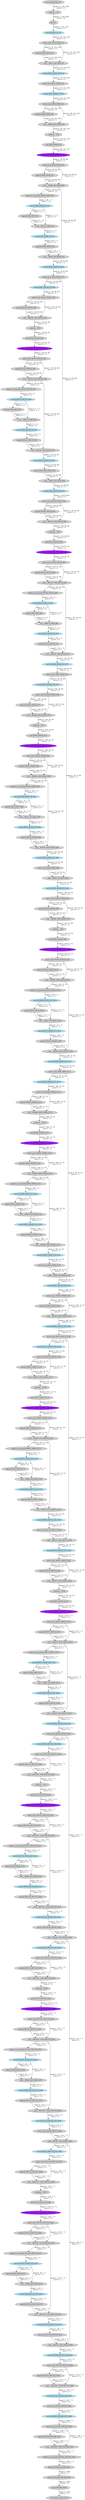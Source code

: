 strict digraph  {
"0 /nncf_model_input_0" [id=0, label="nncf_model_input_#0", style=filled, type=nncf_model_input];
"1 EfficientNet/NNCFUserConv2dStaticSamePadding[_conv_stem]/ModuleDict[pre_ops]/UpdateInputs[1]/__getitem___0" [id=1, label="__getitem___#1", style=filled, type=__getitem__];
"2 EfficientNet/NNCFUserConv2dStaticSamePadding[_conv_stem]/ZeroPad2d[static_padding]/pad_0" [id=2, label="pad_#1", style=filled, type=pad];
"3 EfficientNet/NNCFUserConv2dStaticSamePadding[_conv_stem]/conv2d_0" [color=lightblue, id=3, label="conv2d_OW32_G1_#2", style=filled, type=conv2d];
"4 EfficientNet/NNCFBatchNorm2d[_bn0]/batch_norm_0" [id=4, label="batch_norm_IW32_OW32_#3", style=filled, type=batch_norm];
"5 EfficientNet/MemoryEfficientSwish[_swish]/sigmoid_0" [id=5, label="sigmoid_IW32_OW32_#4", style=filled, type=sigmoid];
"6 EfficientNet/MemoryEfficientSwish[_swish]/__mul___0" [id=6, label="__mul___IW[32, 32]_OW32_#5", style=filled, type=__mul__];
"7 EfficientNet/ModuleList[_blocks]/MBConvBlock[0]/NNCFUserConv2dStaticSamePadding[_project_conv]/conv2d_0" [color=lightblue, id=7, label="conv2d_IW32_OW16_G38_#18", style=filled, type=conv2d];
"8 EfficientNet/ModuleList[_blocks]/MBConvBlock[0]/NNCFBatchNorm2d[_bn2]/batch_norm_0" [id=8, label="batch_norm_IW16_OW16_#19", style=filled, type=batch_norm];
"9 EfficientNet/ModuleList[_blocks]/MBConvBlock[1]/NNCFUserConv2dStaticSamePadding[_expand_conv]/conv2d_0" [color=lightblue, id=9, label="conv2d_IW16_OW96_G3_#20", style=filled, type=conv2d];
"10 EfficientNet/ModuleList[_blocks]/MBConvBlock[1]/NNCFBatchNorm2d[_bn0]/batch_norm_0" [id=10, label="batch_norm_IW96_OW96_#21", style=filled, type=batch_norm];
"11 EfficientNet/ModuleList[_blocks]/MBConvBlock[1]/MemoryEfficientSwish[_swish]/sigmoid_0" [id=11, label="sigmoid_IW96_OW96_#22", style=filled, type=sigmoid];
"12 EfficientNet/ModuleList[_blocks]/MBConvBlock[1]/MemoryEfficientSwish[_swish]/__mul___0" [id=12, label="__mul___IW[96, 96]_OW96_#23", style=filled, type=__mul__];
"13 EfficientNet/ModuleList[_blocks]/MBConvBlock[1]/NNCFUserConv2dStaticSamePadding[_depthwise_conv]/ModuleDict[pre_ops]/UpdateInputs[1]/__getitem___0" [id=13, label="__getitem___#13", style=filled, type=__getitem__];
"14 EfficientNet/ModuleList[_blocks]/MBConvBlock[1]/NNCFUserConv2dStaticSamePadding[_depthwise_conv]/ZeroPad2d[static_padding]/pad_0" [id=14, label="pad_IW96_OW96_#24", style=filled, type=pad];
"15 EfficientNet/ModuleList[_blocks]/MBConvBlock[1]/NNCFUserConv2dStaticSamePadding[_depthwise_conv]/conv2d_0" [color=purple, id=15, label="DW_conv2d_IW96_OW96_G3_#25", style=filled, type=conv2d];
"16 EfficientNet/ModuleList[_blocks]/MBConvBlock[1]/NNCFBatchNorm2d[_bn1]/batch_norm_0" [id=16, label="batch_norm_IW96_OW96_#26", style=filled, type=batch_norm];
"17 EfficientNet/ModuleList[_blocks]/MBConvBlock[1]/MemoryEfficientSwish[_swish]/sigmoid_1" [id=17, label="sigmoid_IW96_OW96_#27", style=filled, type=sigmoid];
"18 EfficientNet/ModuleList[_blocks]/MBConvBlock[1]/MemoryEfficientSwish[_swish]/__mul___1" [id=18, label="__mul___IW[96, 96]_OW96_#28", style=filled, type=__mul__];
"19 EfficientNet/ModuleList[_blocks]/MBConvBlock[1]/adaptive_avg_pool2d_0" [id=19, label="adaptive_avg_pool2d_IW96_OW96_#29", style=filled, type=adaptive_avg_pool2d];
"20 EfficientNet/ModuleList[_blocks]/MBConvBlock[1]/NNCFUserConv2dStaticSamePadding[_se_reduce]/conv2d_0" [color=lightblue, id=20, label="conv2d_IW96_OW4_G2_#30", style=filled, type=conv2d];
"21 EfficientNet/ModuleList[_blocks]/MBConvBlock[1]/MemoryEfficientSwish[_swish]/sigmoid_2" [id=21, label="sigmoid_IW4_OW4_#31", style=filled, type=sigmoid];
"22 EfficientNet/ModuleList[_blocks]/MBConvBlock[1]/MemoryEfficientSwish[_swish]/__mul___2" [id=22, label="__mul___IW[4, 4]_OW4_#32", style=filled, type=__mul__];
"23 EfficientNet/ModuleList[_blocks]/MBConvBlock[1]/NNCFUserConv2dStaticSamePadding[_se_expand]/conv2d_0" [color=lightblue, id=23, label="conv2d_IW4_OW96_G3_#33", style=filled, type=conv2d];
"24 EfficientNet/ModuleList[_blocks]/MBConvBlock[1]/sigmoid_0" [id=24, label="sigmoid_IW96_OW96_#34", style=filled, type=sigmoid];
"25 EfficientNet/ModuleList[_blocks]/MBConvBlock[1]/__mul___0" [id=25, label="__mul___IW[96, 96]_OW96_#35", style=filled, type=__mul__];
"26 EfficientNet/ModuleList[_blocks]/MBConvBlock[1]/NNCFUserConv2dStaticSamePadding[_project_conv]/conv2d_0" [color=lightblue, id=26, label="conv2d_IW96_OW24_G6_#36", style=filled, type=conv2d];
"27 EfficientNet/ModuleList[_blocks]/MBConvBlock[1]/NNCFBatchNorm2d[_bn2]/batch_norm_0" [id=27, label="batch_norm_IW24_OW24_#37", style=filled, type=batch_norm];
"28 EfficientNet/ModuleList[_blocks]/MBConvBlock[2]/NNCFUserConv2dStaticSamePadding[_expand_conv]/conv2d_0" [color=lightblue, id=28, label="conv2d_IW24_OW144_G5_#38", style=filled, type=conv2d];
"29 EfficientNet/ModuleList[_blocks]/MBConvBlock[2]/NNCFBatchNorm2d[_bn0]/batch_norm_0" [id=29, label="batch_norm_IW144_OW144_#39", style=filled, type=batch_norm];
"30 EfficientNet/ModuleList[_blocks]/MBConvBlock[2]/MemoryEfficientSwish[_swish]/sigmoid_0" [id=30, label="sigmoid_IW144_OW144_#40", style=filled, type=sigmoid];
"31 EfficientNet/ModuleList[_blocks]/MBConvBlock[2]/MemoryEfficientSwish[_swish]/__mul___0" [id=31, label="__mul___IW[144, 144]_OW144_#41", style=filled, type=__mul__];
"32 EfficientNet/ModuleList[_blocks]/MBConvBlock[2]/NNCFUserConv2dStaticSamePadding[_depthwise_conv]/ModuleDict[pre_ops]/UpdateInputs[1]/__getitem___0" [id=32, label="__getitem___#32", style=filled, type=__getitem__];
"33 EfficientNet/ModuleList[_blocks]/MBConvBlock[2]/NNCFUserConv2dStaticSamePadding[_depthwise_conv]/ZeroPad2d[static_padding]/pad_0" [id=33, label="pad_IW144_OW144_#42", style=filled, type=pad];
"34 EfficientNet/ModuleList[_blocks]/MBConvBlock[2]/NNCFUserConv2dStaticSamePadding[_depthwise_conv]/conv2d_0" [color=purple, id=34, label="DW_conv2d_IW144_OW144_G5_#43", style=filled, type=conv2d];
"35 EfficientNet/ModuleList[_blocks]/MBConvBlock[2]/NNCFBatchNorm2d[_bn1]/batch_norm_0" [id=35, label="batch_norm_IW144_OW144_#44", style=filled, type=batch_norm];
"36 EfficientNet/ModuleList[_blocks]/MBConvBlock[2]/MemoryEfficientSwish[_swish]/sigmoid_1" [id=36, label="sigmoid_IW144_OW144_#45", style=filled, type=sigmoid];
"37 EfficientNet/ModuleList[_blocks]/MBConvBlock[2]/MemoryEfficientSwish[_swish]/__mul___1" [id=37, label="__mul___IW[144, 144]_OW144_#46", style=filled, type=__mul__];
"38 EfficientNet/ModuleList[_blocks]/MBConvBlock[2]/adaptive_avg_pool2d_0" [id=38, label="adaptive_avg_pool2d_IW144_OW144_#47", style=filled, type=adaptive_avg_pool2d];
"39 EfficientNet/ModuleList[_blocks]/MBConvBlock[2]/NNCFUserConv2dStaticSamePadding[_se_reduce]/conv2d_0" [color=lightblue, id=39, label="conv2d_IW144_OW6_G4_#48", style=filled, type=conv2d];
"40 EfficientNet/ModuleList[_blocks]/MBConvBlock[2]/MemoryEfficientSwish[_swish]/sigmoid_2" [id=40, label="sigmoid_IW6_OW6_#49", style=filled, type=sigmoid];
"41 EfficientNet/ModuleList[_blocks]/MBConvBlock[2]/MemoryEfficientSwish[_swish]/__mul___2" [id=41, label="__mul___IW[6, 6]_OW6_#50", style=filled, type=__mul__];
"42 EfficientNet/ModuleList[_blocks]/MBConvBlock[2]/NNCFUserConv2dStaticSamePadding[_se_expand]/conv2d_0" [color=lightblue, id=42, label="conv2d_IW6_OW144_G5_#51", style=filled, type=conv2d];
"43 EfficientNet/ModuleList[_blocks]/MBConvBlock[2]/sigmoid_0" [id=43, label="sigmoid_IW144_OW144_#52", style=filled, type=sigmoid];
"44 EfficientNet/ModuleList[_blocks]/MBConvBlock[2]/__mul___0" [id=44, label="__mul___IW[144, 144]_OW144_#53", style=filled, type=__mul__];
"45 EfficientNet/ModuleList[_blocks]/MBConvBlock[2]/NNCFUserConv2dStaticSamePadding[_project_conv]/conv2d_0" [color=lightblue, id=45, label="conv2d_IW144_OW24_G6_#54", style=filled, type=conv2d];
"46 EfficientNet/ModuleList[_blocks]/MBConvBlock[2]/NNCFBatchNorm2d[_bn2]/batch_norm_0" [id=46, label="batch_norm_IW24_OW24_#55", style=filled, type=batch_norm];
"47 EfficientNet/ModuleList[_blocks]/MBConvBlock[2]/__add___0" [id=47, label="__add___IW[24, 24]_OW24_#56", style=filled, type=__add__];
"48 EfficientNet/ModuleList[_blocks]/MBConvBlock[3]/NNCFUserConv2dStaticSamePadding[_expand_conv]/conv2d_0" [color=lightblue, id=48, label="conv2d_IW24_OW144_G8_#57", style=filled, type=conv2d];
"49 EfficientNet/ModuleList[_blocks]/MBConvBlock[3]/NNCFBatchNorm2d[_bn0]/batch_norm_0" [id=49, label="batch_norm_IW144_OW144_#58", style=filled, type=batch_norm];
"50 EfficientNet/ModuleList[_blocks]/MBConvBlock[3]/MemoryEfficientSwish[_swish]/sigmoid_0" [id=50, label="sigmoid_IW144_OW144_#59", style=filled, type=sigmoid];
"51 EfficientNet/ModuleList[_blocks]/MBConvBlock[3]/MemoryEfficientSwish[_swish]/__mul___0" [id=51, label="__mul___IW[144, 144]_OW144_#60", style=filled, type=__mul__];
"52 EfficientNet/ModuleList[_blocks]/MBConvBlock[3]/NNCFUserConv2dStaticSamePadding[_depthwise_conv]/ModuleDict[pre_ops]/UpdateInputs[1]/__getitem___0" [id=52, label="__getitem___#52", style=filled, type=__getitem__];
"53 EfficientNet/ModuleList[_blocks]/MBConvBlock[3]/NNCFUserConv2dStaticSamePadding[_depthwise_conv]/ZeroPad2d[static_padding]/pad_0" [id=53, label="pad_IW144_OW144_#61", style=filled, type=pad];
"54 EfficientNet/ModuleList[_blocks]/MBConvBlock[3]/NNCFUserConv2dStaticSamePadding[_depthwise_conv]/conv2d_0" [color=purple, id=54, label="DW_conv2d_IW144_OW144_G8_#62", style=filled, type=conv2d];
"55 EfficientNet/ModuleList[_blocks]/MBConvBlock[3]/NNCFBatchNorm2d[_bn1]/batch_norm_0" [id=55, label="batch_norm_IW144_OW144_#63", style=filled, type=batch_norm];
"56 EfficientNet/ModuleList[_blocks]/MBConvBlock[3]/MemoryEfficientSwish[_swish]/sigmoid_1" [id=56, label="sigmoid_IW144_OW144_#64", style=filled, type=sigmoid];
"57 EfficientNet/ModuleList[_blocks]/MBConvBlock[3]/MemoryEfficientSwish[_swish]/__mul___1" [id=57, label="__mul___IW[144, 144]_OW144_#65", style=filled, type=__mul__];
"58 EfficientNet/ModuleList[_blocks]/MBConvBlock[3]/adaptive_avg_pool2d_0" [id=58, label="adaptive_avg_pool2d_IW144_OW144_#66", style=filled, type=adaptive_avg_pool2d];
"59 EfficientNet/ModuleList[_blocks]/MBConvBlock[3]/NNCFUserConv2dStaticSamePadding[_se_reduce]/conv2d_0" [color=lightblue, id=59, label="conv2d_IW144_OW6_G7_#67", style=filled, type=conv2d];
"60 EfficientNet/ModuleList[_blocks]/MBConvBlock[3]/MemoryEfficientSwish[_swish]/sigmoid_2" [id=60, label="sigmoid_IW6_OW6_#68", style=filled, type=sigmoid];
"61 EfficientNet/ModuleList[_blocks]/MBConvBlock[3]/MemoryEfficientSwish[_swish]/__mul___2" [id=61, label="__mul___IW[6, 6]_OW6_#69", style=filled, type=__mul__];
"62 EfficientNet/ModuleList[_blocks]/MBConvBlock[3]/NNCFUserConv2dStaticSamePadding[_se_expand]/conv2d_0" [color=lightblue, id=62, label="conv2d_IW6_OW144_G8_#70", style=filled, type=conv2d];
"63 EfficientNet/ModuleList[_blocks]/MBConvBlock[3]/sigmoid_0" [id=63, label="sigmoid_IW144_OW144_#71", style=filled, type=sigmoid];
"64 EfficientNet/ModuleList[_blocks]/MBConvBlock[3]/__mul___0" [id=64, label="__mul___IW[144, 144]_OW144_#72", style=filled, type=__mul__];
"65 EfficientNet/ModuleList[_blocks]/MBConvBlock[3]/NNCFUserConv2dStaticSamePadding[_project_conv]/conv2d_0" [color=lightblue, id=65, label="conv2d_IW144_OW40_G11_#73", style=filled, type=conv2d];
"66 EfficientNet/ModuleList[_blocks]/MBConvBlock[3]/NNCFBatchNorm2d[_bn2]/batch_norm_0" [id=66, label="batch_norm_IW40_OW40_#74", style=filled, type=batch_norm];
"67 EfficientNet/ModuleList[_blocks]/MBConvBlock[4]/NNCFUserConv2dStaticSamePadding[_expand_conv]/conv2d_0" [color=lightblue, id=67, label="conv2d_IW40_OW240_G10_#75", style=filled, type=conv2d];
"68 EfficientNet/ModuleList[_blocks]/MBConvBlock[4]/NNCFBatchNorm2d[_bn0]/batch_norm_0" [id=68, label="batch_norm_IW240_OW240_#76", style=filled, type=batch_norm];
"69 EfficientNet/ModuleList[_blocks]/MBConvBlock[4]/MemoryEfficientSwish[_swish]/sigmoid_0" [id=69, label="sigmoid_IW240_OW240_#77", style=filled, type=sigmoid];
"70 EfficientNet/ModuleList[_blocks]/MBConvBlock[4]/MemoryEfficientSwish[_swish]/__mul___0" [id=70, label="__mul___IW[240, 240]_OW240_#78", style=filled, type=__mul__];
"71 EfficientNet/ModuleList[_blocks]/MBConvBlock[4]/NNCFUserConv2dStaticSamePadding[_depthwise_conv]/ModuleDict[pre_ops]/UpdateInputs[1]/__getitem___0" [id=71, label="__getitem___#71", style=filled, type=__getitem__];
"72 EfficientNet/ModuleList[_blocks]/MBConvBlock[4]/NNCFUserConv2dStaticSamePadding[_depthwise_conv]/ZeroPad2d[static_padding]/pad_0" [id=72, label="pad_IW240_OW240_#79", style=filled, type=pad];
"73 EfficientNet/ModuleList[_blocks]/MBConvBlock[4]/NNCFUserConv2dStaticSamePadding[_depthwise_conv]/conv2d_0" [color=purple, id=73, label="DW_conv2d_IW240_OW240_G10_#80", style=filled, type=conv2d];
"74 EfficientNet/ModuleList[_blocks]/MBConvBlock[4]/NNCFBatchNorm2d[_bn1]/batch_norm_0" [id=74, label="batch_norm_IW240_OW240_#81", style=filled, type=batch_norm];
"75 EfficientNet/ModuleList[_blocks]/MBConvBlock[4]/MemoryEfficientSwish[_swish]/sigmoid_1" [id=75, label="sigmoid_IW240_OW240_#82", style=filled, type=sigmoid];
"76 EfficientNet/ModuleList[_blocks]/MBConvBlock[4]/MemoryEfficientSwish[_swish]/__mul___1" [id=76, label="__mul___IW[240, 240]_OW240_#83", style=filled, type=__mul__];
"77 EfficientNet/ModuleList[_blocks]/MBConvBlock[4]/adaptive_avg_pool2d_0" [id=77, label="adaptive_avg_pool2d_IW240_OW240_#84", style=filled, type=adaptive_avg_pool2d];
"78 EfficientNet/ModuleList[_blocks]/MBConvBlock[4]/NNCFUserConv2dStaticSamePadding[_se_reduce]/conv2d_0" [color=lightblue, id=78, label="conv2d_IW240_OW10_G9_#85", style=filled, type=conv2d];
"79 EfficientNet/ModuleList[_blocks]/MBConvBlock[4]/MemoryEfficientSwish[_swish]/sigmoid_2" [id=79, label="sigmoid_IW10_OW10_#86", style=filled, type=sigmoid];
"80 EfficientNet/ModuleList[_blocks]/MBConvBlock[4]/MemoryEfficientSwish[_swish]/__mul___2" [id=80, label="__mul___IW[10, 10]_OW10_#87", style=filled, type=__mul__];
"81 EfficientNet/ModuleList[_blocks]/MBConvBlock[4]/NNCFUserConv2dStaticSamePadding[_se_expand]/conv2d_0" [color=lightblue, id=81, label="conv2d_IW10_OW240_G10_#88", style=filled, type=conv2d];
"82 EfficientNet/ModuleList[_blocks]/MBConvBlock[4]/sigmoid_0" [id=82, label="sigmoid_IW240_OW240_#89", style=filled, type=sigmoid];
"83 EfficientNet/ModuleList[_blocks]/MBConvBlock[4]/__mul___0" [id=83, label="__mul___IW[240, 240]_OW240_#90", style=filled, type=__mul__];
"84 EfficientNet/ModuleList[_blocks]/MBConvBlock[4]/NNCFUserConv2dStaticSamePadding[_project_conv]/conv2d_0" [color=lightblue, id=84, label="conv2d_IW240_OW40_G11_#91", style=filled, type=conv2d];
"85 EfficientNet/ModuleList[_blocks]/MBConvBlock[4]/NNCFBatchNorm2d[_bn2]/batch_norm_0" [id=85, label="batch_norm_IW40_OW40_#92", style=filled, type=batch_norm];
"86 EfficientNet/ModuleList[_blocks]/MBConvBlock[4]/__add___0" [id=86, label="__add___IW[40, 40]_OW40_#93", style=filled, type=__add__];
"87 EfficientNet/ModuleList[_blocks]/MBConvBlock[5]/NNCFUserConv2dStaticSamePadding[_expand_conv]/conv2d_0" [color=lightblue, id=87, label="conv2d_IW40_OW240_G13_#94", style=filled, type=conv2d];
"88 EfficientNet/ModuleList[_blocks]/MBConvBlock[5]/NNCFBatchNorm2d[_bn0]/batch_norm_0" [id=88, label="batch_norm_IW240_OW240_#95", style=filled, type=batch_norm];
"89 EfficientNet/ModuleList[_blocks]/MBConvBlock[5]/MemoryEfficientSwish[_swish]/sigmoid_0" [id=89, label="sigmoid_IW240_OW240_#96", style=filled, type=sigmoid];
"90 EfficientNet/ModuleList[_blocks]/MBConvBlock[5]/MemoryEfficientSwish[_swish]/__mul___0" [id=90, label="__mul___IW[240, 240]_OW240_#97", style=filled, type=__mul__];
"91 EfficientNet/ModuleList[_blocks]/MBConvBlock[5]/NNCFUserConv2dStaticSamePadding[_depthwise_conv]/ModuleDict[pre_ops]/UpdateInputs[1]/__getitem___0" [id=91, label="__getitem___#91", style=filled, type=__getitem__];
"92 EfficientNet/ModuleList[_blocks]/MBConvBlock[5]/NNCFUserConv2dStaticSamePadding[_depthwise_conv]/ZeroPad2d[static_padding]/pad_0" [id=92, label="pad_IW240_OW240_#98", style=filled, type=pad];
"93 EfficientNet/ModuleList[_blocks]/MBConvBlock[5]/NNCFUserConv2dStaticSamePadding[_depthwise_conv]/conv2d_0" [color=purple, id=93, label="DW_conv2d_IW240_OW240_G13_#99", style=filled, type=conv2d];
"94 EfficientNet/ModuleList[_blocks]/MBConvBlock[5]/NNCFBatchNorm2d[_bn1]/batch_norm_0" [id=94, label="batch_norm_IW240_OW240_#100", style=filled, type=batch_norm];
"95 EfficientNet/ModuleList[_blocks]/MBConvBlock[5]/MemoryEfficientSwish[_swish]/sigmoid_1" [id=95, label="sigmoid_IW240_OW240_#101", style=filled, type=sigmoid];
"96 EfficientNet/ModuleList[_blocks]/MBConvBlock[5]/MemoryEfficientSwish[_swish]/__mul___1" [id=96, label="__mul___IW[240, 240]_OW240_#102", style=filled, type=__mul__];
"97 EfficientNet/ModuleList[_blocks]/MBConvBlock[5]/adaptive_avg_pool2d_0" [id=97, label="adaptive_avg_pool2d_IW240_OW240_#103", style=filled, type=adaptive_avg_pool2d];
"98 EfficientNet/ModuleList[_blocks]/MBConvBlock[5]/NNCFUserConv2dStaticSamePadding[_se_reduce]/conv2d_0" [color=lightblue, id=98, label="conv2d_IW240_OW10_G12_#104", style=filled, type=conv2d];
"99 EfficientNet/ModuleList[_blocks]/MBConvBlock[5]/MemoryEfficientSwish[_swish]/sigmoid_2" [id=99, label="sigmoid_IW10_OW10_#105", style=filled, type=sigmoid];
"100 EfficientNet/ModuleList[_blocks]/MBConvBlock[5]/MemoryEfficientSwish[_swish]/__mul___2" [id=100, label="__mul___IW[10, 10]_OW10_#106", style=filled, type=__mul__];
"101 EfficientNet/ModuleList[_blocks]/MBConvBlock[5]/NNCFUserConv2dStaticSamePadding[_se_expand]/conv2d_0" [color=lightblue, id=101, label="conv2d_IW10_OW240_G13_#107", style=filled, type=conv2d];
"102 EfficientNet/ModuleList[_blocks]/MBConvBlock[5]/sigmoid_0" [id=102, label="sigmoid_IW240_OW240_#108", style=filled, type=sigmoid];
"103 EfficientNet/ModuleList[_blocks]/MBConvBlock[5]/__mul___0" [id=103, label="__mul___IW[240, 240]_OW240_#109", style=filled, type=__mul__];
"104 EfficientNet/ModuleList[_blocks]/MBConvBlock[5]/NNCFUserConv2dStaticSamePadding[_project_conv]/conv2d_0" [color=lightblue, id=104, label="conv2d_IW240_OW80_G18_#110", style=filled, type=conv2d];
"105 EfficientNet/ModuleList[_blocks]/MBConvBlock[5]/NNCFBatchNorm2d[_bn2]/batch_norm_0" [id=105, label="batch_norm_IW80_OW80_#111", style=filled, type=batch_norm];
"106 EfficientNet/ModuleList[_blocks]/MBConvBlock[6]/NNCFUserConv2dStaticSamePadding[_expand_conv]/conv2d_0" [color=lightblue, id=106, label="conv2d_IW80_OW480_G15_#112", style=filled, type=conv2d];
"107 EfficientNet/ModuleList[_blocks]/MBConvBlock[6]/NNCFBatchNorm2d[_bn0]/batch_norm_0" [id=107, label="batch_norm_IW480_OW480_#113", style=filled, type=batch_norm];
"108 EfficientNet/ModuleList[_blocks]/MBConvBlock[6]/MemoryEfficientSwish[_swish]/sigmoid_0" [id=108, label="sigmoid_IW480_OW480_#114", style=filled, type=sigmoid];
"109 EfficientNet/ModuleList[_blocks]/MBConvBlock[6]/MemoryEfficientSwish[_swish]/__mul___0" [id=109, label="__mul___IW[480, 480]_OW480_#115", style=filled, type=__mul__];
"110 EfficientNet/ModuleList[_blocks]/MBConvBlock[6]/NNCFUserConv2dStaticSamePadding[_depthwise_conv]/ModuleDict[pre_ops]/UpdateInputs[1]/__getitem___0" [id=110, label="__getitem___#110", style=filled, type=__getitem__];
"111 EfficientNet/ModuleList[_blocks]/MBConvBlock[6]/NNCFUserConv2dStaticSamePadding[_depthwise_conv]/ZeroPad2d[static_padding]/pad_0" [id=111, label="pad_IW480_OW480_#116", style=filled, type=pad];
"112 EfficientNet/ModuleList[_blocks]/MBConvBlock[6]/NNCFUserConv2dStaticSamePadding[_depthwise_conv]/conv2d_0" [color=purple, id=112, label="DW_conv2d_IW480_OW480_G15_#117", style=filled, type=conv2d];
"113 EfficientNet/ModuleList[_blocks]/MBConvBlock[6]/NNCFBatchNorm2d[_bn1]/batch_norm_0" [id=113, label="batch_norm_IW480_OW480_#118", style=filled, type=batch_norm];
"114 EfficientNet/ModuleList[_blocks]/MBConvBlock[6]/MemoryEfficientSwish[_swish]/sigmoid_1" [id=114, label="sigmoid_IW480_OW480_#119", style=filled, type=sigmoid];
"115 EfficientNet/ModuleList[_blocks]/MBConvBlock[6]/MemoryEfficientSwish[_swish]/__mul___1" [id=115, label="__mul___IW[480, 480]_OW480_#120", style=filled, type=__mul__];
"116 EfficientNet/ModuleList[_blocks]/MBConvBlock[6]/adaptive_avg_pool2d_0" [id=116, label="adaptive_avg_pool2d_IW480_OW480_#121", style=filled, type=adaptive_avg_pool2d];
"117 EfficientNet/ModuleList[_blocks]/MBConvBlock[6]/NNCFUserConv2dStaticSamePadding[_se_reduce]/conv2d_0" [color=lightblue, id=117, label="conv2d_IW480_OW20_G14_#122", style=filled, type=conv2d];
"118 EfficientNet/ModuleList[_blocks]/MBConvBlock[6]/MemoryEfficientSwish[_swish]/sigmoid_2" [id=118, label="sigmoid_IW20_OW20_#123", style=filled, type=sigmoid];
"119 EfficientNet/ModuleList[_blocks]/MBConvBlock[6]/MemoryEfficientSwish[_swish]/__mul___2" [id=119, label="__mul___IW[20, 20]_OW20_#124", style=filled, type=__mul__];
"120 EfficientNet/ModuleList[_blocks]/MBConvBlock[6]/NNCFUserConv2dStaticSamePadding[_se_expand]/conv2d_0" [color=lightblue, id=120, label="conv2d_IW20_OW480_G15_#125", style=filled, type=conv2d];
"121 EfficientNet/ModuleList[_blocks]/MBConvBlock[6]/sigmoid_0" [id=121, label="sigmoid_IW480_OW480_#126", style=filled, type=sigmoid];
"122 EfficientNet/ModuleList[_blocks]/MBConvBlock[6]/__mul___0" [id=122, label="__mul___IW[480, 480]_OW480_#127", style=filled, type=__mul__];
"123 EfficientNet/ModuleList[_blocks]/MBConvBlock[6]/NNCFUserConv2dStaticSamePadding[_project_conv]/conv2d_0" [color=lightblue, id=123, label="conv2d_IW480_OW80_G18_#128", style=filled, type=conv2d];
"124 EfficientNet/ModuleList[_blocks]/MBConvBlock[6]/NNCFBatchNorm2d[_bn2]/batch_norm_0" [id=124, label="batch_norm_IW80_OW80_#129", style=filled, type=batch_norm];
"125 EfficientNet/ModuleList[_blocks]/MBConvBlock[6]/__add___0" [id=125, label="__add___IW[80, 80]_OW80_#130", style=filled, type=__add__];
"126 EfficientNet/ModuleList[_blocks]/MBConvBlock[8]/NNCFUserConv2dStaticSamePadding[_expand_conv]/conv2d_0" [color=lightblue, id=126, label="conv2d_IW80_OW480_G20_#150", style=filled, type=conv2d];
"127 EfficientNet/ModuleList[_blocks]/MBConvBlock[8]/NNCFBatchNorm2d[_bn0]/batch_norm_0" [id=127, label="batch_norm_IW480_OW480_#151", style=filled, type=batch_norm];
"128 EfficientNet/ModuleList[_blocks]/MBConvBlock[8]/MemoryEfficientSwish[_swish]/sigmoid_0" [id=128, label="sigmoid_IW480_OW480_#152", style=filled, type=sigmoid];
"129 EfficientNet/ModuleList[_blocks]/MBConvBlock[8]/MemoryEfficientSwish[_swish]/__mul___0" [id=129, label="__mul___IW[480, 480]_OW480_#153", style=filled, type=__mul__];
"130 EfficientNet/ModuleList[_blocks]/MBConvBlock[8]/NNCFUserConv2dStaticSamePadding[_project_conv]/conv2d_0" [color=lightblue, id=130, label="conv2d_IW480_OW112_G25_#166", style=filled, type=conv2d];
"131 EfficientNet/ModuleList[_blocks]/MBConvBlock[8]/NNCFBatchNorm2d[_bn2]/batch_norm_0" [id=131, label="batch_norm_IW112_OW112_#167", style=filled, type=batch_norm];
"132 EfficientNet/ModuleList[_blocks]/MBConvBlock[9]/NNCFUserConv2dStaticSamePadding[_expand_conv]/conv2d_0" [color=lightblue, id=132, label="conv2d_IW112_OW672_G22_#168", style=filled, type=conv2d];
"133 EfficientNet/ModuleList[_blocks]/MBConvBlock[9]/NNCFBatchNorm2d[_bn0]/batch_norm_0" [id=133, label="batch_norm_IW672_OW672_#169", style=filled, type=batch_norm];
"134 EfficientNet/ModuleList[_blocks]/MBConvBlock[9]/MemoryEfficientSwish[_swish]/sigmoid_0" [id=134, label="sigmoid_IW672_OW672_#170", style=filled, type=sigmoid];
"135 EfficientNet/ModuleList[_blocks]/MBConvBlock[9]/MemoryEfficientSwish[_swish]/__mul___0" [id=135, label="__mul___IW[672, 672]_OW672_#171", style=filled, type=__mul__];
"136 EfficientNet/ModuleList[_blocks]/MBConvBlock[9]/NNCFUserConv2dStaticSamePadding[_depthwise_conv]/ModuleDict[pre_ops]/UpdateInputs[1]/__getitem___0" [id=136, label="__getitem___#136", style=filled, type=__getitem__];
"137 EfficientNet/ModuleList[_blocks]/MBConvBlock[9]/NNCFUserConv2dStaticSamePadding[_depthwise_conv]/ZeroPad2d[static_padding]/pad_0" [id=137, label="pad_IW672_OW672_#172", style=filled, type=pad];
"138 EfficientNet/ModuleList[_blocks]/MBConvBlock[9]/NNCFUserConv2dStaticSamePadding[_depthwise_conv]/conv2d_0" [color=purple, id=138, label="DW_conv2d_IW672_OW672_G22_#173", style=filled, type=conv2d];
"139 EfficientNet/ModuleList[_blocks]/MBConvBlock[9]/NNCFBatchNorm2d[_bn1]/batch_norm_0" [id=139, label="batch_norm_IW672_OW672_#174", style=filled, type=batch_norm];
"140 EfficientNet/ModuleList[_blocks]/MBConvBlock[9]/MemoryEfficientSwish[_swish]/sigmoid_1" [id=140, label="sigmoid_IW672_OW672_#175", style=filled, type=sigmoid];
"141 EfficientNet/ModuleList[_blocks]/MBConvBlock[9]/MemoryEfficientSwish[_swish]/__mul___1" [id=141, label="__mul___IW[672, 672]_OW672_#176", style=filled, type=__mul__];
"142 EfficientNet/ModuleList[_blocks]/MBConvBlock[9]/adaptive_avg_pool2d_0" [id=142, label="adaptive_avg_pool2d_IW672_OW672_#177", style=filled, type=adaptive_avg_pool2d];
"143 EfficientNet/ModuleList[_blocks]/MBConvBlock[9]/NNCFUserConv2dStaticSamePadding[_se_reduce]/conv2d_0" [color=lightblue, id=143, label="conv2d_IW672_OW28_G21_#178", style=filled, type=conv2d];
"144 EfficientNet/ModuleList[_blocks]/MBConvBlock[9]/MemoryEfficientSwish[_swish]/sigmoid_2" [id=144, label="sigmoid_IW28_OW28_#179", style=filled, type=sigmoid];
"145 EfficientNet/ModuleList[_blocks]/MBConvBlock[9]/MemoryEfficientSwish[_swish]/__mul___2" [id=145, label="__mul___IW[28, 28]_OW28_#180", style=filled, type=__mul__];
"146 EfficientNet/ModuleList[_blocks]/MBConvBlock[9]/NNCFUserConv2dStaticSamePadding[_se_expand]/conv2d_0" [color=lightblue, id=146, label="conv2d_IW28_OW672_G22_#181", style=filled, type=conv2d];
"147 EfficientNet/ModuleList[_blocks]/MBConvBlock[9]/sigmoid_0" [id=147, label="sigmoid_IW672_OW672_#182", style=filled, type=sigmoid];
"148 EfficientNet/ModuleList[_blocks]/MBConvBlock[9]/__mul___0" [id=148, label="__mul___IW[672, 672]_OW672_#183", style=filled, type=__mul__];
"149 EfficientNet/ModuleList[_blocks]/MBConvBlock[9]/NNCFUserConv2dStaticSamePadding[_project_conv]/conv2d_0" [color=lightblue, id=149, label="conv2d_IW672_OW112_G25_#184", style=filled, type=conv2d];
"150 EfficientNet/ModuleList[_blocks]/MBConvBlock[9]/NNCFBatchNorm2d[_bn2]/batch_norm_0" [id=150, label="batch_norm_IW112_OW112_#185", style=filled, type=batch_norm];
"151 EfficientNet/ModuleList[_blocks]/MBConvBlock[9]/__add___0" [id=151, label="__add___IW[112, 112]_OW112_#186", style=filled, type=__add__];
"152 EfficientNet/ModuleList[_blocks]/MBConvBlock[11]/NNCFUserConv2dStaticSamePadding[_expand_conv]/conv2d_0" [color=lightblue, id=152, label="conv2d_IW112_OW672_G27_#206", style=filled, type=conv2d];
"153 EfficientNet/ModuleList[_blocks]/MBConvBlock[11]/NNCFBatchNorm2d[_bn0]/batch_norm_0" [id=153, label="batch_norm_IW672_OW672_#207", style=filled, type=batch_norm];
"154 EfficientNet/ModuleList[_blocks]/MBConvBlock[11]/MemoryEfficientSwish[_swish]/sigmoid_0" [id=154, label="sigmoid_IW672_OW672_#208", style=filled, type=sigmoid];
"155 EfficientNet/ModuleList[_blocks]/MBConvBlock[11]/MemoryEfficientSwish[_swish]/__mul___0" [id=155, label="__mul___IW[672, 672]_OW672_#209", style=filled, type=__mul__];
"156 EfficientNet/ModuleList[_blocks]/MBConvBlock[11]/NNCFUserConv2dStaticSamePadding[_depthwise_conv]/ModuleDict[pre_ops]/UpdateInputs[1]/__getitem___0" [id=156, label="__getitem___#156", style=filled, type=__getitem__];
"157 EfficientNet/ModuleList[_blocks]/MBConvBlock[11]/NNCFUserConv2dStaticSamePadding[_depthwise_conv]/ZeroPad2d[static_padding]/pad_0" [id=157, label="pad_IW672_OW672_#210", style=filled, type=pad];
"158 EfficientNet/ModuleList[_blocks]/MBConvBlock[11]/NNCFUserConv2dStaticSamePadding[_depthwise_conv]/conv2d_0" [color=purple, id=158, label="DW_conv2d_IW672_OW672_G27_#211", style=filled, type=conv2d];
"159 EfficientNet/ModuleList[_blocks]/MBConvBlock[11]/NNCFBatchNorm2d[_bn1]/batch_norm_0" [id=159, label="batch_norm_IW672_OW672_#212", style=filled, type=batch_norm];
"160 EfficientNet/ModuleList[_blocks]/MBConvBlock[11]/MemoryEfficientSwish[_swish]/sigmoid_1" [id=160, label="sigmoid_IW672_OW672_#213", style=filled, type=sigmoid];
"161 EfficientNet/ModuleList[_blocks]/MBConvBlock[11]/MemoryEfficientSwish[_swish]/__mul___1" [id=161, label="__mul___IW[672, 672]_OW672_#214", style=filled, type=__mul__];
"162 EfficientNet/ModuleList[_blocks]/MBConvBlock[11]/adaptive_avg_pool2d_0" [id=162, label="adaptive_avg_pool2d_IW672_OW672_#215", style=filled, type=adaptive_avg_pool2d];
"163 EfficientNet/ModuleList[_blocks]/MBConvBlock[11]/NNCFUserConv2dStaticSamePadding[_se_reduce]/conv2d_0" [color=lightblue, id=163, label="conv2d_IW672_OW28_G26_#216", style=filled, type=conv2d];
"164 EfficientNet/ModuleList[_blocks]/MBConvBlock[11]/MemoryEfficientSwish[_swish]/sigmoid_2" [id=164, label="sigmoid_IW28_OW28_#217", style=filled, type=sigmoid];
"165 EfficientNet/ModuleList[_blocks]/MBConvBlock[11]/MemoryEfficientSwish[_swish]/__mul___2" [id=165, label="__mul___IW[28, 28]_OW28_#218", style=filled, type=__mul__];
"166 EfficientNet/ModuleList[_blocks]/MBConvBlock[11]/NNCFUserConv2dStaticSamePadding[_se_expand]/conv2d_0" [color=lightblue, id=166, label="conv2d_IW28_OW672_G27_#219", style=filled, type=conv2d];
"167 EfficientNet/ModuleList[_blocks]/MBConvBlock[11]/sigmoid_0" [id=167, label="sigmoid_IW672_OW672_#220", style=filled, type=sigmoid];
"168 EfficientNet/ModuleList[_blocks]/MBConvBlock[11]/__mul___0" [id=168, label="__mul___IW[672, 672]_OW672_#221", style=filled, type=__mul__];
"169 EfficientNet/ModuleList[_blocks]/MBConvBlock[11]/NNCFUserConv2dStaticSamePadding[_project_conv]/conv2d_0" [color=lightblue, id=169, label="conv2d_IW672_OW192_G34_#222", style=filled, type=conv2d];
"170 EfficientNet/ModuleList[_blocks]/MBConvBlock[11]/NNCFBatchNorm2d[_bn2]/batch_norm_0" [id=170, label="batch_norm_IW192_OW192_#223", style=filled, type=batch_norm];
"171 EfficientNet/ModuleList[_blocks]/MBConvBlock[12]/NNCFUserConv2dStaticSamePadding[_expand_conv]/conv2d_0" [color=lightblue, id=171, label="conv2d_IW192_OW1152_G29_#224", style=filled, type=conv2d];
"172 EfficientNet/ModuleList[_blocks]/MBConvBlock[12]/NNCFBatchNorm2d[_bn0]/batch_norm_0" [id=172, label="batch_norm_IW1152_OW1152_#225", style=filled, type=batch_norm];
"173 EfficientNet/ModuleList[_blocks]/MBConvBlock[12]/MemoryEfficientSwish[_swish]/sigmoid_0" [id=173, label="sigmoid_IW1152_OW1152_#226", style=filled, type=sigmoid];
"174 EfficientNet/ModuleList[_blocks]/MBConvBlock[12]/MemoryEfficientSwish[_swish]/__mul___0" [id=174, label="__mul___IW[1152, 1152]_OW1152_#227", style=filled, type=__mul__];
"175 EfficientNet/ModuleList[_blocks]/MBConvBlock[12]/NNCFUserConv2dStaticSamePadding[_depthwise_conv]/ModuleDict[pre_ops]/UpdateInputs[1]/__getitem___0" [id=175, label="__getitem___#175", style=filled, type=__getitem__];
"176 EfficientNet/ModuleList[_blocks]/MBConvBlock[12]/NNCFUserConv2dStaticSamePadding[_depthwise_conv]/ZeroPad2d[static_padding]/pad_0" [id=176, label="pad_IW1152_OW1152_#228", style=filled, type=pad];
"177 EfficientNet/ModuleList[_blocks]/MBConvBlock[12]/NNCFUserConv2dStaticSamePadding[_depthwise_conv]/conv2d_0" [color=purple, id=177, label="DW_conv2d_IW1152_OW1152_G29_#229", style=filled, type=conv2d];
"178 EfficientNet/ModuleList[_blocks]/MBConvBlock[12]/NNCFBatchNorm2d[_bn1]/batch_norm_0" [id=178, label="batch_norm_IW1152_OW1152_#230", style=filled, type=batch_norm];
"179 EfficientNet/ModuleList[_blocks]/MBConvBlock[12]/MemoryEfficientSwish[_swish]/sigmoid_1" [id=179, label="sigmoid_IW1152_OW1152_#231", style=filled, type=sigmoid];
"180 EfficientNet/ModuleList[_blocks]/MBConvBlock[12]/MemoryEfficientSwish[_swish]/__mul___1" [id=180, label="__mul___IW[1152, 1152]_OW1152_#232", style=filled, type=__mul__];
"181 EfficientNet/ModuleList[_blocks]/MBConvBlock[12]/adaptive_avg_pool2d_0" [id=181, label="adaptive_avg_pool2d_IW1152_OW1152_#233", style=filled, type=adaptive_avg_pool2d];
"182 EfficientNet/ModuleList[_blocks]/MBConvBlock[12]/NNCFUserConv2dStaticSamePadding[_se_reduce]/conv2d_0" [color=lightblue, id=182, label="conv2d_IW1152_OW48_G28_#234", style=filled, type=conv2d];
"183 EfficientNet/ModuleList[_blocks]/MBConvBlock[12]/MemoryEfficientSwish[_swish]/sigmoid_2" [id=183, label="sigmoid_IW48_OW48_#235", style=filled, type=sigmoid];
"184 EfficientNet/ModuleList[_blocks]/MBConvBlock[12]/MemoryEfficientSwish[_swish]/__mul___2" [id=184, label="__mul___IW[48, 48]_OW48_#236", style=filled, type=__mul__];
"185 EfficientNet/ModuleList[_blocks]/MBConvBlock[12]/NNCFUserConv2dStaticSamePadding[_se_expand]/conv2d_0" [color=lightblue, id=185, label="conv2d_IW48_OW1152_G29_#237", style=filled, type=conv2d];
"186 EfficientNet/ModuleList[_blocks]/MBConvBlock[12]/sigmoid_0" [id=186, label="sigmoid_IW1152_OW1152_#238", style=filled, type=sigmoid];
"187 EfficientNet/ModuleList[_blocks]/MBConvBlock[12]/__mul___0" [id=187, label="__mul___IW[1152, 1152]_OW1152_#239", style=filled, type=__mul__];
"188 EfficientNet/ModuleList[_blocks]/MBConvBlock[12]/NNCFUserConv2dStaticSamePadding[_project_conv]/conv2d_0" [color=lightblue, id=188, label="conv2d_IW1152_OW192_G34_#240", style=filled, type=conv2d];
"189 EfficientNet/ModuleList[_blocks]/MBConvBlock[12]/NNCFBatchNorm2d[_bn2]/batch_norm_0" [id=189, label="batch_norm_IW192_OW192_#241", style=filled, type=batch_norm];
"190 EfficientNet/ModuleList[_blocks]/MBConvBlock[12]/__add___0" [id=190, label="__add___IW[192, 192]_OW192_#242", style=filled, type=__add__];
"191 EfficientNet/ModuleList[_blocks]/MBConvBlock[13]/NNCFUserConv2dStaticSamePadding[_expand_conv]/conv2d_0" [color=lightblue, id=191, label="conv2d_IW192_OW1152_G31_#243", style=filled, type=conv2d];
"192 EfficientNet/ModuleList[_blocks]/MBConvBlock[13]/NNCFBatchNorm2d[_bn0]/batch_norm_0" [id=192, label="batch_norm_IW1152_OW1152_#244", style=filled, type=batch_norm];
"193 EfficientNet/ModuleList[_blocks]/MBConvBlock[13]/MemoryEfficientSwish[_swish]/sigmoid_0" [id=193, label="sigmoid_IW1152_OW1152_#245", style=filled, type=sigmoid];
"194 EfficientNet/ModuleList[_blocks]/MBConvBlock[13]/MemoryEfficientSwish[_swish]/__mul___0" [id=194, label="__mul___IW[1152, 1152]_OW1152_#246", style=filled, type=__mul__];
"195 EfficientNet/ModuleList[_blocks]/MBConvBlock[13]/NNCFUserConv2dStaticSamePadding[_depthwise_conv]/ModuleDict[pre_ops]/UpdateInputs[1]/__getitem___0" [id=195, label="__getitem___#195", style=filled, type=__getitem__];
"196 EfficientNet/ModuleList[_blocks]/MBConvBlock[13]/NNCFUserConv2dStaticSamePadding[_depthwise_conv]/ZeroPad2d[static_padding]/pad_0" [id=196, label="pad_IW1152_OW1152_#247", style=filled, type=pad];
"197 EfficientNet/ModuleList[_blocks]/MBConvBlock[13]/NNCFUserConv2dStaticSamePadding[_depthwise_conv]/conv2d_0" [color=purple, id=197, label="DW_conv2d_IW1152_OW1152_G31_#248", style=filled, type=conv2d];
"198 EfficientNet/ModuleList[_blocks]/MBConvBlock[13]/NNCFBatchNorm2d[_bn1]/batch_norm_0" [id=198, label="batch_norm_IW1152_OW1152_#249", style=filled, type=batch_norm];
"199 EfficientNet/ModuleList[_blocks]/MBConvBlock[13]/MemoryEfficientSwish[_swish]/sigmoid_1" [id=199, label="sigmoid_IW1152_OW1152_#250", style=filled, type=sigmoid];
"200 EfficientNet/ModuleList[_blocks]/MBConvBlock[13]/MemoryEfficientSwish[_swish]/__mul___1" [id=200, label="__mul___IW[1152, 1152]_OW1152_#251", style=filled, type=__mul__];
"201 EfficientNet/ModuleList[_blocks]/MBConvBlock[13]/adaptive_avg_pool2d_0" [id=201, label="adaptive_avg_pool2d_IW1152_OW1152_#252", style=filled, type=adaptive_avg_pool2d];
"202 EfficientNet/ModuleList[_blocks]/MBConvBlock[13]/NNCFUserConv2dStaticSamePadding[_se_reduce]/conv2d_0" [color=lightblue, id=202, label="conv2d_IW1152_OW48_G30_#253", style=filled, type=conv2d];
"203 EfficientNet/ModuleList[_blocks]/MBConvBlock[13]/MemoryEfficientSwish[_swish]/sigmoid_2" [id=203, label="sigmoid_IW48_OW48_#254", style=filled, type=sigmoid];
"204 EfficientNet/ModuleList[_blocks]/MBConvBlock[13]/MemoryEfficientSwish[_swish]/__mul___2" [id=204, label="__mul___IW[48, 48]_OW48_#255", style=filled, type=__mul__];
"205 EfficientNet/ModuleList[_blocks]/MBConvBlock[13]/NNCFUserConv2dStaticSamePadding[_se_expand]/conv2d_0" [color=lightblue, id=205, label="conv2d_IW48_OW1152_G31_#256", style=filled, type=conv2d];
"206 EfficientNet/ModuleList[_blocks]/MBConvBlock[13]/sigmoid_0" [id=206, label="sigmoid_IW1152_OW1152_#257", style=filled, type=sigmoid];
"207 EfficientNet/ModuleList[_blocks]/MBConvBlock[13]/__mul___0" [id=207, label="__mul___IW[1152, 1152]_OW1152_#258", style=filled, type=__mul__];
"208 EfficientNet/ModuleList[_blocks]/MBConvBlock[13]/NNCFUserConv2dStaticSamePadding[_project_conv]/conv2d_0" [color=lightblue, id=208, label="conv2d_IW1152_OW192_G34_#259", style=filled, type=conv2d];
"209 EfficientNet/ModuleList[_blocks]/MBConvBlock[13]/NNCFBatchNorm2d[_bn2]/batch_norm_0" [id=209, label="batch_norm_IW192_OW192_#260", style=filled, type=batch_norm];
"210 EfficientNet/ModuleList[_blocks]/MBConvBlock[13]/__add___0" [id=210, label="__add___IW[192, 192]_OW192_#261", style=filled, type=__add__];
"211 EfficientNet/ModuleList[_blocks]/MBConvBlock[14]/NNCFUserConv2dStaticSamePadding[_expand_conv]/conv2d_0" [color=lightblue, id=211, label="conv2d_IW192_OW1152_G33_#262", style=filled, type=conv2d];
"212 EfficientNet/ModuleList[_blocks]/MBConvBlock[14]/NNCFBatchNorm2d[_bn0]/batch_norm_0" [id=212, label="batch_norm_IW1152_OW1152_#263", style=filled, type=batch_norm];
"213 EfficientNet/ModuleList[_blocks]/MBConvBlock[14]/MemoryEfficientSwish[_swish]/sigmoid_0" [id=213, label="sigmoid_IW1152_OW1152_#264", style=filled, type=sigmoid];
"214 EfficientNet/ModuleList[_blocks]/MBConvBlock[14]/MemoryEfficientSwish[_swish]/__mul___0" [id=214, label="__mul___IW[1152, 1152]_OW1152_#265", style=filled, type=__mul__];
"215 EfficientNet/ModuleList[_blocks]/MBConvBlock[14]/NNCFUserConv2dStaticSamePadding[_depthwise_conv]/ModuleDict[pre_ops]/UpdateInputs[1]/__getitem___0" [id=215, label="__getitem___#215", style=filled, type=__getitem__];
"216 EfficientNet/ModuleList[_blocks]/MBConvBlock[14]/NNCFUserConv2dStaticSamePadding[_depthwise_conv]/ZeroPad2d[static_padding]/pad_0" [id=216, label="pad_IW1152_OW1152_#266", style=filled, type=pad];
"217 EfficientNet/ModuleList[_blocks]/MBConvBlock[14]/NNCFUserConv2dStaticSamePadding[_depthwise_conv]/conv2d_0" [color=purple, id=217, label="DW_conv2d_IW1152_OW1152_G33_#267", style=filled, type=conv2d];
"218 EfficientNet/ModuleList[_blocks]/MBConvBlock[14]/NNCFBatchNorm2d[_bn1]/batch_norm_0" [id=218, label="batch_norm_IW1152_OW1152_#268", style=filled, type=batch_norm];
"219 EfficientNet/ModuleList[_blocks]/MBConvBlock[14]/MemoryEfficientSwish[_swish]/sigmoid_1" [id=219, label="sigmoid_IW1152_OW1152_#269", style=filled, type=sigmoid];
"220 EfficientNet/ModuleList[_blocks]/MBConvBlock[14]/MemoryEfficientSwish[_swish]/__mul___1" [id=220, label="__mul___IW[1152, 1152]_OW1152_#270", style=filled, type=__mul__];
"221 EfficientNet/ModuleList[_blocks]/MBConvBlock[14]/adaptive_avg_pool2d_0" [id=221, label="adaptive_avg_pool2d_IW1152_OW1152_#271", style=filled, type=adaptive_avg_pool2d];
"222 EfficientNet/ModuleList[_blocks]/MBConvBlock[14]/NNCFUserConv2dStaticSamePadding[_se_reduce]/conv2d_0" [color=lightblue, id=222, label="conv2d_IW1152_OW48_G32_#272", style=filled, type=conv2d];
"223 EfficientNet/ModuleList[_blocks]/MBConvBlock[14]/MemoryEfficientSwish[_swish]/sigmoid_2" [id=223, label="sigmoid_IW48_OW48_#273", style=filled, type=sigmoid];
"224 EfficientNet/ModuleList[_blocks]/MBConvBlock[14]/MemoryEfficientSwish[_swish]/__mul___2" [id=224, label="__mul___IW[48, 48]_OW48_#274", style=filled, type=__mul__];
"225 EfficientNet/ModuleList[_blocks]/MBConvBlock[14]/NNCFUserConv2dStaticSamePadding[_se_expand]/conv2d_0" [color=lightblue, id=225, label="conv2d_IW48_OW1152_G33_#275", style=filled, type=conv2d];
"226 EfficientNet/ModuleList[_blocks]/MBConvBlock[14]/sigmoid_0" [id=226, label="sigmoid_IW1152_OW1152_#276", style=filled, type=sigmoid];
"227 EfficientNet/ModuleList[_blocks]/MBConvBlock[14]/__mul___0" [id=227, label="__mul___IW[1152, 1152]_OW1152_#277", style=filled, type=__mul__];
"228 EfficientNet/ModuleList[_blocks]/MBConvBlock[14]/NNCFUserConv2dStaticSamePadding[_project_conv]/conv2d_0" [color=lightblue, id=228, label="conv2d_IW1152_OW192_G34_#278", style=filled, type=conv2d];
"229 EfficientNet/ModuleList[_blocks]/MBConvBlock[14]/NNCFBatchNorm2d[_bn2]/batch_norm_0" [id=229, label="batch_norm_IW192_OW192_#279", style=filled, type=batch_norm];
"230 EfficientNet/ModuleList[_blocks]/MBConvBlock[14]/__add___0" [id=230, label="__add___IW[192, 192]_OW192_#280", style=filled, type=__add__];
"231 EfficientNet/ModuleList[_blocks]/MBConvBlock[15]/NNCFUserConv2dStaticSamePadding[_expand_conv]/conv2d_0" [color=lightblue, id=231, label="conv2d_IW192_OW1152_G36_#281", style=filled, type=conv2d];
"232 EfficientNet/ModuleList[_blocks]/MBConvBlock[15]/NNCFBatchNorm2d[_bn0]/batch_norm_0" [id=232, label="batch_norm_IW1152_OW1152_#282", style=filled, type=batch_norm];
"233 EfficientNet/ModuleList[_blocks]/MBConvBlock[15]/MemoryEfficientSwish[_swish]/sigmoid_0" [id=233, label="sigmoid_IW1152_OW1152_#283", style=filled, type=sigmoid];
"234 EfficientNet/ModuleList[_blocks]/MBConvBlock[15]/MemoryEfficientSwish[_swish]/__mul___0" [id=234, label="__mul___IW[1152, 1152]_OW1152_#284", style=filled, type=__mul__];
"235 EfficientNet/ModuleList[_blocks]/MBConvBlock[15]/NNCFUserConv2dStaticSamePadding[_project_conv]/conv2d_0" [color=lightblue, id=235, label="conv2d_IW1152_OW320_G39_#297", style=filled, type=conv2d];
"236 EfficientNet/ModuleList[_blocks]/MBConvBlock[15]/NNCFBatchNorm2d[_bn2]/batch_norm_0" [id=236, label="batch_norm_IW320_OW320_#298", style=filled, type=batch_norm];
"237 EfficientNet/NNCFUserConv2dStaticSamePadding[_conv_head]/conv2d_0" [color=lightblue, id=237, label="conv2d_IW320_OW1280_G37_#299", style=filled, type=conv2d];
"238 EfficientNet/NNCFBatchNorm2d[_bn1]/batch_norm_0" [id=238, label="batch_norm_IW1280_OW1280_#300", style=filled, type=batch_norm];
"239 EfficientNet/MemoryEfficientSwish[_swish]/sigmoid_1" [id=239, label="sigmoid_IW1280_OW1280_#301", style=filled, type=sigmoid];
"240 EfficientNet/MemoryEfficientSwish[_swish]/__mul___1" [id=240, label="__mul___IW[1280, 1280]_OW1280_#302", style=filled, type=__mul__];
"241 EfficientNet/AdaptiveAvgPool2d[_avg_pooling]/adaptive_avg_pool2d_0" [id=241, label="adaptive_avg_pool2d_IW1280_OW1280_#303", style=filled, type=adaptive_avg_pool2d];
"242 EfficientNet/flatten_0" [id=242, label="flatten_IW1280_OW1280_#304", style=filled, type=flatten];
"243 EfficientNet/Dropout[_dropout]/dropout_0" [id=243, label="dropout_IW1280_OW1280_#305", style=filled, type=dropout];
"244 EfficientNet/NNCFLinear[_fc]/linear_0" [id=244, label="linear_IW1280_#306", style=filled, type=linear];
"245 /nncf_model_output_0" [id=245, label="nncf_model_output_#307", style=filled, type=nncf_model_output];
"0 /nncf_model_input_0" -> "1 EfficientNet/NNCFUserConv2dStaticSamePadding[_conv_stem]/ModuleDict[pre_ops]/UpdateInputs[1]/__getitem___0"  [label="shape:(1, 3, 240, 240)\nports:0 -> 0", style=solid];
"1 EfficientNet/NNCFUserConv2dStaticSamePadding[_conv_stem]/ModuleDict[pre_ops]/UpdateInputs[1]/__getitem___0" -> "2 EfficientNet/NNCFUserConv2dStaticSamePadding[_conv_stem]/ZeroPad2d[static_padding]/pad_0"  [label="shape:(1, 3, 240, 240)\nports:0 -> 0", style=solid];
"2 EfficientNet/NNCFUserConv2dStaticSamePadding[_conv_stem]/ZeroPad2d[static_padding]/pad_0" -> "3 EfficientNet/NNCFUserConv2dStaticSamePadding[_conv_stem]/conv2d_0"  [label="shape:(1, 3, 241, 241)\nports:0 -> 0", style=solid];
"3 EfficientNet/NNCFUserConv2dStaticSamePadding[_conv_stem]/conv2d_0" -> "4 EfficientNet/NNCFBatchNorm2d[_bn0]/batch_norm_0"  [label="shape:(1, 32, 120, 120)\nports:0 -> 0", style=solid];
"4 EfficientNet/NNCFBatchNorm2d[_bn0]/batch_norm_0" -> "5 EfficientNet/MemoryEfficientSwish[_swish]/sigmoid_0"  [label="shape:(1, 32, 120, 120)\nports:0 -> 0", style=solid];
"4 EfficientNet/NNCFBatchNorm2d[_bn0]/batch_norm_0" -> "6 EfficientNet/MemoryEfficientSwish[_swish]/__mul___0"  [label="shape:(1, 32, 120, 120)\nports:0 -> 0", style=solid];
"5 EfficientNet/MemoryEfficientSwish[_swish]/sigmoid_0" -> "6 EfficientNet/MemoryEfficientSwish[_swish]/__mul___0"  [label="shape:(1, 32, 120, 120)\nports:0 -> 1", style=solid];
"6 EfficientNet/MemoryEfficientSwish[_swish]/__mul___0" -> "7 EfficientNet/ModuleList[_blocks]/MBConvBlock[0]/NNCFUserConv2dStaticSamePadding[_project_conv]/conv2d_0"  [label="shape:(1, 32, 120, 120)\nports:0 -> 0", style=solid];
"7 EfficientNet/ModuleList[_blocks]/MBConvBlock[0]/NNCFUserConv2dStaticSamePadding[_project_conv]/conv2d_0" -> "8 EfficientNet/ModuleList[_blocks]/MBConvBlock[0]/NNCFBatchNorm2d[_bn2]/batch_norm_0"  [label="shape:(1, 16, 120, 120)\nports:0 -> 0", style=solid];
"8 EfficientNet/ModuleList[_blocks]/MBConvBlock[0]/NNCFBatchNorm2d[_bn2]/batch_norm_0" -> "9 EfficientNet/ModuleList[_blocks]/MBConvBlock[1]/NNCFUserConv2dStaticSamePadding[_expand_conv]/conv2d_0"  [label="shape:(1, 16, 120, 120)\nports:0 -> 0", style=solid];
"9 EfficientNet/ModuleList[_blocks]/MBConvBlock[1]/NNCFUserConv2dStaticSamePadding[_expand_conv]/conv2d_0" -> "10 EfficientNet/ModuleList[_blocks]/MBConvBlock[1]/NNCFBatchNorm2d[_bn0]/batch_norm_0"  [label="shape:(1, 96, 120, 120)\nports:0 -> 0", style=solid];
"10 EfficientNet/ModuleList[_blocks]/MBConvBlock[1]/NNCFBatchNorm2d[_bn0]/batch_norm_0" -> "11 EfficientNet/ModuleList[_blocks]/MBConvBlock[1]/MemoryEfficientSwish[_swish]/sigmoid_0"  [label="shape:(1, 96, 120, 120)\nports:0 -> 0", style=solid];
"10 EfficientNet/ModuleList[_blocks]/MBConvBlock[1]/NNCFBatchNorm2d[_bn0]/batch_norm_0" -> "12 EfficientNet/ModuleList[_blocks]/MBConvBlock[1]/MemoryEfficientSwish[_swish]/__mul___0"  [label="shape:(1, 96, 120, 120)\nports:0 -> 0", style=solid];
"11 EfficientNet/ModuleList[_blocks]/MBConvBlock[1]/MemoryEfficientSwish[_swish]/sigmoid_0" -> "12 EfficientNet/ModuleList[_blocks]/MBConvBlock[1]/MemoryEfficientSwish[_swish]/__mul___0"  [label="shape:(1, 96, 120, 120)\nports:0 -> 1", style=solid];
"12 EfficientNet/ModuleList[_blocks]/MBConvBlock[1]/MemoryEfficientSwish[_swish]/__mul___0" -> "13 EfficientNet/ModuleList[_blocks]/MBConvBlock[1]/NNCFUserConv2dStaticSamePadding[_depthwise_conv]/ModuleDict[pre_ops]/UpdateInputs[1]/__getitem___0"  [label="shape:(1, 96, 120, 120)\nports:0 -> 0", style=solid];
"13 EfficientNet/ModuleList[_blocks]/MBConvBlock[1]/NNCFUserConv2dStaticSamePadding[_depthwise_conv]/ModuleDict[pre_ops]/UpdateInputs[1]/__getitem___0" -> "14 EfficientNet/ModuleList[_blocks]/MBConvBlock[1]/NNCFUserConv2dStaticSamePadding[_depthwise_conv]/ZeroPad2d[static_padding]/pad_0"  [label="shape:(1, 96, 120, 120)\nports:0 -> 0", style=solid];
"14 EfficientNet/ModuleList[_blocks]/MBConvBlock[1]/NNCFUserConv2dStaticSamePadding[_depthwise_conv]/ZeroPad2d[static_padding]/pad_0" -> "15 EfficientNet/ModuleList[_blocks]/MBConvBlock[1]/NNCFUserConv2dStaticSamePadding[_depthwise_conv]/conv2d_0"  [label="shape:(1, 96, 121, 121)\nports:0 -> 0", style=solid];
"15 EfficientNet/ModuleList[_blocks]/MBConvBlock[1]/NNCFUserConv2dStaticSamePadding[_depthwise_conv]/conv2d_0" -> "16 EfficientNet/ModuleList[_blocks]/MBConvBlock[1]/NNCFBatchNorm2d[_bn1]/batch_norm_0"  [label="shape:(1, 96, 60, 60)\nports:0 -> 0", style=solid];
"16 EfficientNet/ModuleList[_blocks]/MBConvBlock[1]/NNCFBatchNorm2d[_bn1]/batch_norm_0" -> "17 EfficientNet/ModuleList[_blocks]/MBConvBlock[1]/MemoryEfficientSwish[_swish]/sigmoid_1"  [label="shape:(1, 96, 60, 60)\nports:0 -> 0", style=solid];
"16 EfficientNet/ModuleList[_blocks]/MBConvBlock[1]/NNCFBatchNorm2d[_bn1]/batch_norm_0" -> "18 EfficientNet/ModuleList[_blocks]/MBConvBlock[1]/MemoryEfficientSwish[_swish]/__mul___1"  [label="shape:(1, 96, 60, 60)\nports:0 -> 0", style=solid];
"17 EfficientNet/ModuleList[_blocks]/MBConvBlock[1]/MemoryEfficientSwish[_swish]/sigmoid_1" -> "18 EfficientNet/ModuleList[_blocks]/MBConvBlock[1]/MemoryEfficientSwish[_swish]/__mul___1"  [label="shape:(1, 96, 60, 60)\nports:0 -> 1", style=solid];
"18 EfficientNet/ModuleList[_blocks]/MBConvBlock[1]/MemoryEfficientSwish[_swish]/__mul___1" -> "19 EfficientNet/ModuleList[_blocks]/MBConvBlock[1]/adaptive_avg_pool2d_0"  [label="shape:(1, 96, 60, 60)\nports:0 -> 0", style=solid];
"18 EfficientNet/ModuleList[_blocks]/MBConvBlock[1]/MemoryEfficientSwish[_swish]/__mul___1" -> "25 EfficientNet/ModuleList[_blocks]/MBConvBlock[1]/__mul___0"  [label="shape:(1, 96, 60, 60)\nports:0 -> 1", style=solid];
"19 EfficientNet/ModuleList[_blocks]/MBConvBlock[1]/adaptive_avg_pool2d_0" -> "20 EfficientNet/ModuleList[_blocks]/MBConvBlock[1]/NNCFUserConv2dStaticSamePadding[_se_reduce]/conv2d_0"  [label="shape:(1, 96, 1, 1)\nports:0 -> 0", style=solid];
"20 EfficientNet/ModuleList[_blocks]/MBConvBlock[1]/NNCFUserConv2dStaticSamePadding[_se_reduce]/conv2d_0" -> "21 EfficientNet/ModuleList[_blocks]/MBConvBlock[1]/MemoryEfficientSwish[_swish]/sigmoid_2"  [label="shape:(1, 4, 1, 1)\nports:0 -> 0", style=solid];
"20 EfficientNet/ModuleList[_blocks]/MBConvBlock[1]/NNCFUserConv2dStaticSamePadding[_se_reduce]/conv2d_0" -> "22 EfficientNet/ModuleList[_blocks]/MBConvBlock[1]/MemoryEfficientSwish[_swish]/__mul___2"  [label="shape:(1, 4, 1, 1)\nports:0 -> 0", style=solid];
"21 EfficientNet/ModuleList[_blocks]/MBConvBlock[1]/MemoryEfficientSwish[_swish]/sigmoid_2" -> "22 EfficientNet/ModuleList[_blocks]/MBConvBlock[1]/MemoryEfficientSwish[_swish]/__mul___2"  [label="shape:(1, 4, 1, 1)\nports:0 -> 1", style=solid];
"22 EfficientNet/ModuleList[_blocks]/MBConvBlock[1]/MemoryEfficientSwish[_swish]/__mul___2" -> "23 EfficientNet/ModuleList[_blocks]/MBConvBlock[1]/NNCFUserConv2dStaticSamePadding[_se_expand]/conv2d_0"  [label="shape:(1, 4, 1, 1)\nports:0 -> 0", style=solid];
"23 EfficientNet/ModuleList[_blocks]/MBConvBlock[1]/NNCFUserConv2dStaticSamePadding[_se_expand]/conv2d_0" -> "24 EfficientNet/ModuleList[_blocks]/MBConvBlock[1]/sigmoid_0"  [label="shape:(1, 96, 1, 1)\nports:0 -> 0", style=solid];
"24 EfficientNet/ModuleList[_blocks]/MBConvBlock[1]/sigmoid_0" -> "25 EfficientNet/ModuleList[_blocks]/MBConvBlock[1]/__mul___0"  [label="shape:(1, 96, 1, 1)\nports:0 -> 0", style=solid];
"25 EfficientNet/ModuleList[_blocks]/MBConvBlock[1]/__mul___0" -> "26 EfficientNet/ModuleList[_blocks]/MBConvBlock[1]/NNCFUserConv2dStaticSamePadding[_project_conv]/conv2d_0"  [label="shape:(1, 96, 60, 60)\nports:0 -> 0", style=solid];
"26 EfficientNet/ModuleList[_blocks]/MBConvBlock[1]/NNCFUserConv2dStaticSamePadding[_project_conv]/conv2d_0" -> "27 EfficientNet/ModuleList[_blocks]/MBConvBlock[1]/NNCFBatchNorm2d[_bn2]/batch_norm_0"  [label="shape:(1, 24, 60, 60)\nports:0 -> 0", style=solid];
"27 EfficientNet/ModuleList[_blocks]/MBConvBlock[1]/NNCFBatchNorm2d[_bn2]/batch_norm_0" -> "28 EfficientNet/ModuleList[_blocks]/MBConvBlock[2]/NNCFUserConv2dStaticSamePadding[_expand_conv]/conv2d_0"  [label="shape:(1, 24, 60, 60)\nports:0 -> 0", style=solid];
"27 EfficientNet/ModuleList[_blocks]/MBConvBlock[1]/NNCFBatchNorm2d[_bn2]/batch_norm_0" -> "47 EfficientNet/ModuleList[_blocks]/MBConvBlock[2]/__add___0"  [label="shape:(1, 24, 60, 60)\nports:0 -> 1", style=solid];
"28 EfficientNet/ModuleList[_blocks]/MBConvBlock[2]/NNCFUserConv2dStaticSamePadding[_expand_conv]/conv2d_0" -> "29 EfficientNet/ModuleList[_blocks]/MBConvBlock[2]/NNCFBatchNorm2d[_bn0]/batch_norm_0"  [label="shape:(1, 144, 60, 60)\nports:0 -> 0", style=solid];
"29 EfficientNet/ModuleList[_blocks]/MBConvBlock[2]/NNCFBatchNorm2d[_bn0]/batch_norm_0" -> "30 EfficientNet/ModuleList[_blocks]/MBConvBlock[2]/MemoryEfficientSwish[_swish]/sigmoid_0"  [label="shape:(1, 144, 60, 60)\nports:0 -> 0", style=solid];
"29 EfficientNet/ModuleList[_blocks]/MBConvBlock[2]/NNCFBatchNorm2d[_bn0]/batch_norm_0" -> "31 EfficientNet/ModuleList[_blocks]/MBConvBlock[2]/MemoryEfficientSwish[_swish]/__mul___0"  [label="shape:(1, 144, 60, 60)\nports:0 -> 0", style=solid];
"30 EfficientNet/ModuleList[_blocks]/MBConvBlock[2]/MemoryEfficientSwish[_swish]/sigmoid_0" -> "31 EfficientNet/ModuleList[_blocks]/MBConvBlock[2]/MemoryEfficientSwish[_swish]/__mul___0"  [label="shape:(1, 144, 60, 60)\nports:0 -> 1", style=solid];
"31 EfficientNet/ModuleList[_blocks]/MBConvBlock[2]/MemoryEfficientSwish[_swish]/__mul___0" -> "32 EfficientNet/ModuleList[_blocks]/MBConvBlock[2]/NNCFUserConv2dStaticSamePadding[_depthwise_conv]/ModuleDict[pre_ops]/UpdateInputs[1]/__getitem___0"  [label="shape:(1, 144, 60, 60)\nports:0 -> 0", style=solid];
"32 EfficientNet/ModuleList[_blocks]/MBConvBlock[2]/NNCFUserConv2dStaticSamePadding[_depthwise_conv]/ModuleDict[pre_ops]/UpdateInputs[1]/__getitem___0" -> "33 EfficientNet/ModuleList[_blocks]/MBConvBlock[2]/NNCFUserConv2dStaticSamePadding[_depthwise_conv]/ZeroPad2d[static_padding]/pad_0"  [label="shape:(1, 144, 60, 60)\nports:0 -> 0", style=solid];
"33 EfficientNet/ModuleList[_blocks]/MBConvBlock[2]/NNCFUserConv2dStaticSamePadding[_depthwise_conv]/ZeroPad2d[static_padding]/pad_0" -> "34 EfficientNet/ModuleList[_blocks]/MBConvBlock[2]/NNCFUserConv2dStaticSamePadding[_depthwise_conv]/conv2d_0"  [label="shape:(1, 144, 62, 62)\nports:0 -> 0", style=solid];
"34 EfficientNet/ModuleList[_blocks]/MBConvBlock[2]/NNCFUserConv2dStaticSamePadding[_depthwise_conv]/conv2d_0" -> "35 EfficientNet/ModuleList[_blocks]/MBConvBlock[2]/NNCFBatchNorm2d[_bn1]/batch_norm_0"  [label="shape:(1, 144, 60, 60)\nports:0 -> 0", style=solid];
"35 EfficientNet/ModuleList[_blocks]/MBConvBlock[2]/NNCFBatchNorm2d[_bn1]/batch_norm_0" -> "36 EfficientNet/ModuleList[_blocks]/MBConvBlock[2]/MemoryEfficientSwish[_swish]/sigmoid_1"  [label="shape:(1, 144, 60, 60)\nports:0 -> 0", style=solid];
"35 EfficientNet/ModuleList[_blocks]/MBConvBlock[2]/NNCFBatchNorm2d[_bn1]/batch_norm_0" -> "37 EfficientNet/ModuleList[_blocks]/MBConvBlock[2]/MemoryEfficientSwish[_swish]/__mul___1"  [label="shape:(1, 144, 60, 60)\nports:0 -> 0", style=solid];
"36 EfficientNet/ModuleList[_blocks]/MBConvBlock[2]/MemoryEfficientSwish[_swish]/sigmoid_1" -> "37 EfficientNet/ModuleList[_blocks]/MBConvBlock[2]/MemoryEfficientSwish[_swish]/__mul___1"  [label="shape:(1, 144, 60, 60)\nports:0 -> 1", style=solid];
"37 EfficientNet/ModuleList[_blocks]/MBConvBlock[2]/MemoryEfficientSwish[_swish]/__mul___1" -> "38 EfficientNet/ModuleList[_blocks]/MBConvBlock[2]/adaptive_avg_pool2d_0"  [label="shape:(1, 144, 60, 60)\nports:0 -> 0", style=solid];
"37 EfficientNet/ModuleList[_blocks]/MBConvBlock[2]/MemoryEfficientSwish[_swish]/__mul___1" -> "44 EfficientNet/ModuleList[_blocks]/MBConvBlock[2]/__mul___0"  [label="shape:(1, 144, 60, 60)\nports:0 -> 1", style=solid];
"38 EfficientNet/ModuleList[_blocks]/MBConvBlock[2]/adaptive_avg_pool2d_0" -> "39 EfficientNet/ModuleList[_blocks]/MBConvBlock[2]/NNCFUserConv2dStaticSamePadding[_se_reduce]/conv2d_0"  [label="shape:(1, 144, 1, 1)\nports:0 -> 0", style=solid];
"39 EfficientNet/ModuleList[_blocks]/MBConvBlock[2]/NNCFUserConv2dStaticSamePadding[_se_reduce]/conv2d_0" -> "40 EfficientNet/ModuleList[_blocks]/MBConvBlock[2]/MemoryEfficientSwish[_swish]/sigmoid_2"  [label="shape:(1, 6, 1, 1)\nports:0 -> 0", style=solid];
"39 EfficientNet/ModuleList[_blocks]/MBConvBlock[2]/NNCFUserConv2dStaticSamePadding[_se_reduce]/conv2d_0" -> "41 EfficientNet/ModuleList[_blocks]/MBConvBlock[2]/MemoryEfficientSwish[_swish]/__mul___2"  [label="shape:(1, 6, 1, 1)\nports:0 -> 0", style=solid];
"40 EfficientNet/ModuleList[_blocks]/MBConvBlock[2]/MemoryEfficientSwish[_swish]/sigmoid_2" -> "41 EfficientNet/ModuleList[_blocks]/MBConvBlock[2]/MemoryEfficientSwish[_swish]/__mul___2"  [label="shape:(1, 6, 1, 1)\nports:0 -> 1", style=solid];
"41 EfficientNet/ModuleList[_blocks]/MBConvBlock[2]/MemoryEfficientSwish[_swish]/__mul___2" -> "42 EfficientNet/ModuleList[_blocks]/MBConvBlock[2]/NNCFUserConv2dStaticSamePadding[_se_expand]/conv2d_0"  [label="shape:(1, 6, 1, 1)\nports:0 -> 0", style=solid];
"42 EfficientNet/ModuleList[_blocks]/MBConvBlock[2]/NNCFUserConv2dStaticSamePadding[_se_expand]/conv2d_0" -> "43 EfficientNet/ModuleList[_blocks]/MBConvBlock[2]/sigmoid_0"  [label="shape:(1, 144, 1, 1)\nports:0 -> 0", style=solid];
"43 EfficientNet/ModuleList[_blocks]/MBConvBlock[2]/sigmoid_0" -> "44 EfficientNet/ModuleList[_blocks]/MBConvBlock[2]/__mul___0"  [label="shape:(1, 144, 1, 1)\nports:0 -> 0", style=solid];
"44 EfficientNet/ModuleList[_blocks]/MBConvBlock[2]/__mul___0" -> "45 EfficientNet/ModuleList[_blocks]/MBConvBlock[2]/NNCFUserConv2dStaticSamePadding[_project_conv]/conv2d_0"  [label="shape:(1, 144, 60, 60)\nports:0 -> 0", style=solid];
"45 EfficientNet/ModuleList[_blocks]/MBConvBlock[2]/NNCFUserConv2dStaticSamePadding[_project_conv]/conv2d_0" -> "46 EfficientNet/ModuleList[_blocks]/MBConvBlock[2]/NNCFBatchNorm2d[_bn2]/batch_norm_0"  [label="shape:(1, 24, 60, 60)\nports:0 -> 0", style=solid];
"46 EfficientNet/ModuleList[_blocks]/MBConvBlock[2]/NNCFBatchNorm2d[_bn2]/batch_norm_0" -> "47 EfficientNet/ModuleList[_blocks]/MBConvBlock[2]/__add___0"  [label="shape:(1, 24, 60, 60)\nports:0 -> 0", style=solid];
"47 EfficientNet/ModuleList[_blocks]/MBConvBlock[2]/__add___0" -> "48 EfficientNet/ModuleList[_blocks]/MBConvBlock[3]/NNCFUserConv2dStaticSamePadding[_expand_conv]/conv2d_0"  [label="shape:(1, 24, 60, 60)\nports:0 -> 0", style=solid];
"48 EfficientNet/ModuleList[_blocks]/MBConvBlock[3]/NNCFUserConv2dStaticSamePadding[_expand_conv]/conv2d_0" -> "49 EfficientNet/ModuleList[_blocks]/MBConvBlock[3]/NNCFBatchNorm2d[_bn0]/batch_norm_0"  [label="shape:(1, 144, 60, 60)\nports:0 -> 0", style=solid];
"49 EfficientNet/ModuleList[_blocks]/MBConvBlock[3]/NNCFBatchNorm2d[_bn0]/batch_norm_0" -> "50 EfficientNet/ModuleList[_blocks]/MBConvBlock[3]/MemoryEfficientSwish[_swish]/sigmoid_0"  [label="shape:(1, 144, 60, 60)\nports:0 -> 0", style=solid];
"49 EfficientNet/ModuleList[_blocks]/MBConvBlock[3]/NNCFBatchNorm2d[_bn0]/batch_norm_0" -> "51 EfficientNet/ModuleList[_blocks]/MBConvBlock[3]/MemoryEfficientSwish[_swish]/__mul___0"  [label="shape:(1, 144, 60, 60)\nports:0 -> 0", style=solid];
"50 EfficientNet/ModuleList[_blocks]/MBConvBlock[3]/MemoryEfficientSwish[_swish]/sigmoid_0" -> "51 EfficientNet/ModuleList[_blocks]/MBConvBlock[3]/MemoryEfficientSwish[_swish]/__mul___0"  [label="shape:(1, 144, 60, 60)\nports:0 -> 1", style=solid];
"51 EfficientNet/ModuleList[_blocks]/MBConvBlock[3]/MemoryEfficientSwish[_swish]/__mul___0" -> "52 EfficientNet/ModuleList[_blocks]/MBConvBlock[3]/NNCFUserConv2dStaticSamePadding[_depthwise_conv]/ModuleDict[pre_ops]/UpdateInputs[1]/__getitem___0"  [label="shape:(1, 144, 60, 60)\nports:0 -> 0", style=solid];
"52 EfficientNet/ModuleList[_blocks]/MBConvBlock[3]/NNCFUserConv2dStaticSamePadding[_depthwise_conv]/ModuleDict[pre_ops]/UpdateInputs[1]/__getitem___0" -> "53 EfficientNet/ModuleList[_blocks]/MBConvBlock[3]/NNCFUserConv2dStaticSamePadding[_depthwise_conv]/ZeroPad2d[static_padding]/pad_0"  [label="shape:(1, 144, 60, 60)\nports:0 -> 0", style=solid];
"53 EfficientNet/ModuleList[_blocks]/MBConvBlock[3]/NNCFUserConv2dStaticSamePadding[_depthwise_conv]/ZeroPad2d[static_padding]/pad_0" -> "54 EfficientNet/ModuleList[_blocks]/MBConvBlock[3]/NNCFUserConv2dStaticSamePadding[_depthwise_conv]/conv2d_0"  [label="shape:(1, 144, 63, 63)\nports:0 -> 0", style=solid];
"54 EfficientNet/ModuleList[_blocks]/MBConvBlock[3]/NNCFUserConv2dStaticSamePadding[_depthwise_conv]/conv2d_0" -> "55 EfficientNet/ModuleList[_blocks]/MBConvBlock[3]/NNCFBatchNorm2d[_bn1]/batch_norm_0"  [label="shape:(1, 144, 30, 30)\nports:0 -> 0", style=solid];
"55 EfficientNet/ModuleList[_blocks]/MBConvBlock[3]/NNCFBatchNorm2d[_bn1]/batch_norm_0" -> "56 EfficientNet/ModuleList[_blocks]/MBConvBlock[3]/MemoryEfficientSwish[_swish]/sigmoid_1"  [label="shape:(1, 144, 30, 30)\nports:0 -> 0", style=solid];
"55 EfficientNet/ModuleList[_blocks]/MBConvBlock[3]/NNCFBatchNorm2d[_bn1]/batch_norm_0" -> "57 EfficientNet/ModuleList[_blocks]/MBConvBlock[3]/MemoryEfficientSwish[_swish]/__mul___1"  [label="shape:(1, 144, 30, 30)\nports:0 -> 0", style=solid];
"56 EfficientNet/ModuleList[_blocks]/MBConvBlock[3]/MemoryEfficientSwish[_swish]/sigmoid_1" -> "57 EfficientNet/ModuleList[_blocks]/MBConvBlock[3]/MemoryEfficientSwish[_swish]/__mul___1"  [label="shape:(1, 144, 30, 30)\nports:0 -> 1", style=solid];
"57 EfficientNet/ModuleList[_blocks]/MBConvBlock[3]/MemoryEfficientSwish[_swish]/__mul___1" -> "58 EfficientNet/ModuleList[_blocks]/MBConvBlock[3]/adaptive_avg_pool2d_0"  [label="shape:(1, 144, 30, 30)\nports:0 -> 0", style=solid];
"57 EfficientNet/ModuleList[_blocks]/MBConvBlock[3]/MemoryEfficientSwish[_swish]/__mul___1" -> "64 EfficientNet/ModuleList[_blocks]/MBConvBlock[3]/__mul___0"  [label="shape:(1, 144, 30, 30)\nports:0 -> 1", style=solid];
"58 EfficientNet/ModuleList[_blocks]/MBConvBlock[3]/adaptive_avg_pool2d_0" -> "59 EfficientNet/ModuleList[_blocks]/MBConvBlock[3]/NNCFUserConv2dStaticSamePadding[_se_reduce]/conv2d_0"  [label="shape:(1, 144, 1, 1)\nports:0 -> 0", style=solid];
"59 EfficientNet/ModuleList[_blocks]/MBConvBlock[3]/NNCFUserConv2dStaticSamePadding[_se_reduce]/conv2d_0" -> "60 EfficientNet/ModuleList[_blocks]/MBConvBlock[3]/MemoryEfficientSwish[_swish]/sigmoid_2"  [label="shape:(1, 6, 1, 1)\nports:0 -> 0", style=solid];
"59 EfficientNet/ModuleList[_blocks]/MBConvBlock[3]/NNCFUserConv2dStaticSamePadding[_se_reduce]/conv2d_0" -> "61 EfficientNet/ModuleList[_blocks]/MBConvBlock[3]/MemoryEfficientSwish[_swish]/__mul___2"  [label="shape:(1, 6, 1, 1)\nports:0 -> 0", style=solid];
"60 EfficientNet/ModuleList[_blocks]/MBConvBlock[3]/MemoryEfficientSwish[_swish]/sigmoid_2" -> "61 EfficientNet/ModuleList[_blocks]/MBConvBlock[3]/MemoryEfficientSwish[_swish]/__mul___2"  [label="shape:(1, 6, 1, 1)\nports:0 -> 1", style=solid];
"61 EfficientNet/ModuleList[_blocks]/MBConvBlock[3]/MemoryEfficientSwish[_swish]/__mul___2" -> "62 EfficientNet/ModuleList[_blocks]/MBConvBlock[3]/NNCFUserConv2dStaticSamePadding[_se_expand]/conv2d_0"  [label="shape:(1, 6, 1, 1)\nports:0 -> 0", style=solid];
"62 EfficientNet/ModuleList[_blocks]/MBConvBlock[3]/NNCFUserConv2dStaticSamePadding[_se_expand]/conv2d_0" -> "63 EfficientNet/ModuleList[_blocks]/MBConvBlock[3]/sigmoid_0"  [label="shape:(1, 144, 1, 1)\nports:0 -> 0", style=solid];
"63 EfficientNet/ModuleList[_blocks]/MBConvBlock[3]/sigmoid_0" -> "64 EfficientNet/ModuleList[_blocks]/MBConvBlock[3]/__mul___0"  [label="shape:(1, 144, 1, 1)\nports:0 -> 0", style=solid];
"64 EfficientNet/ModuleList[_blocks]/MBConvBlock[3]/__mul___0" -> "65 EfficientNet/ModuleList[_blocks]/MBConvBlock[3]/NNCFUserConv2dStaticSamePadding[_project_conv]/conv2d_0"  [label="shape:(1, 144, 30, 30)\nports:0 -> 0", style=solid];
"65 EfficientNet/ModuleList[_blocks]/MBConvBlock[3]/NNCFUserConv2dStaticSamePadding[_project_conv]/conv2d_0" -> "66 EfficientNet/ModuleList[_blocks]/MBConvBlock[3]/NNCFBatchNorm2d[_bn2]/batch_norm_0"  [label="shape:(1, 40, 30, 30)\nports:0 -> 0", style=solid];
"66 EfficientNet/ModuleList[_blocks]/MBConvBlock[3]/NNCFBatchNorm2d[_bn2]/batch_norm_0" -> "67 EfficientNet/ModuleList[_blocks]/MBConvBlock[4]/NNCFUserConv2dStaticSamePadding[_expand_conv]/conv2d_0"  [label="shape:(1, 40, 30, 30)\nports:0 -> 0", style=solid];
"66 EfficientNet/ModuleList[_blocks]/MBConvBlock[3]/NNCFBatchNorm2d[_bn2]/batch_norm_0" -> "86 EfficientNet/ModuleList[_blocks]/MBConvBlock[4]/__add___0"  [label="shape:(1, 40, 30, 30)\nports:0 -> 1", style=solid];
"67 EfficientNet/ModuleList[_blocks]/MBConvBlock[4]/NNCFUserConv2dStaticSamePadding[_expand_conv]/conv2d_0" -> "68 EfficientNet/ModuleList[_blocks]/MBConvBlock[4]/NNCFBatchNorm2d[_bn0]/batch_norm_0"  [label="shape:(1, 240, 30, 30)\nports:0 -> 0", style=solid];
"68 EfficientNet/ModuleList[_blocks]/MBConvBlock[4]/NNCFBatchNorm2d[_bn0]/batch_norm_0" -> "69 EfficientNet/ModuleList[_blocks]/MBConvBlock[4]/MemoryEfficientSwish[_swish]/sigmoid_0"  [label="shape:(1, 240, 30, 30)\nports:0 -> 0", style=solid];
"68 EfficientNet/ModuleList[_blocks]/MBConvBlock[4]/NNCFBatchNorm2d[_bn0]/batch_norm_0" -> "70 EfficientNet/ModuleList[_blocks]/MBConvBlock[4]/MemoryEfficientSwish[_swish]/__mul___0"  [label="shape:(1, 240, 30, 30)\nports:0 -> 0", style=solid];
"69 EfficientNet/ModuleList[_blocks]/MBConvBlock[4]/MemoryEfficientSwish[_swish]/sigmoid_0" -> "70 EfficientNet/ModuleList[_blocks]/MBConvBlock[4]/MemoryEfficientSwish[_swish]/__mul___0"  [label="shape:(1, 240, 30, 30)\nports:0 -> 1", style=solid];
"70 EfficientNet/ModuleList[_blocks]/MBConvBlock[4]/MemoryEfficientSwish[_swish]/__mul___0" -> "71 EfficientNet/ModuleList[_blocks]/MBConvBlock[4]/NNCFUserConv2dStaticSamePadding[_depthwise_conv]/ModuleDict[pre_ops]/UpdateInputs[1]/__getitem___0"  [label="shape:(1, 240, 30, 30)\nports:0 -> 0", style=solid];
"71 EfficientNet/ModuleList[_blocks]/MBConvBlock[4]/NNCFUserConv2dStaticSamePadding[_depthwise_conv]/ModuleDict[pre_ops]/UpdateInputs[1]/__getitem___0" -> "72 EfficientNet/ModuleList[_blocks]/MBConvBlock[4]/NNCFUserConv2dStaticSamePadding[_depthwise_conv]/ZeroPad2d[static_padding]/pad_0"  [label="shape:(1, 240, 30, 30)\nports:0 -> 0", style=solid];
"72 EfficientNet/ModuleList[_blocks]/MBConvBlock[4]/NNCFUserConv2dStaticSamePadding[_depthwise_conv]/ZeroPad2d[static_padding]/pad_0" -> "73 EfficientNet/ModuleList[_blocks]/MBConvBlock[4]/NNCFUserConv2dStaticSamePadding[_depthwise_conv]/conv2d_0"  [label="shape:(1, 240, 34, 34)\nports:0 -> 0", style=solid];
"73 EfficientNet/ModuleList[_blocks]/MBConvBlock[4]/NNCFUserConv2dStaticSamePadding[_depthwise_conv]/conv2d_0" -> "74 EfficientNet/ModuleList[_blocks]/MBConvBlock[4]/NNCFBatchNorm2d[_bn1]/batch_norm_0"  [label="shape:(1, 240, 30, 30)\nports:0 -> 0", style=solid];
"74 EfficientNet/ModuleList[_blocks]/MBConvBlock[4]/NNCFBatchNorm2d[_bn1]/batch_norm_0" -> "75 EfficientNet/ModuleList[_blocks]/MBConvBlock[4]/MemoryEfficientSwish[_swish]/sigmoid_1"  [label="shape:(1, 240, 30, 30)\nports:0 -> 0", style=solid];
"74 EfficientNet/ModuleList[_blocks]/MBConvBlock[4]/NNCFBatchNorm2d[_bn1]/batch_norm_0" -> "76 EfficientNet/ModuleList[_blocks]/MBConvBlock[4]/MemoryEfficientSwish[_swish]/__mul___1"  [label="shape:(1, 240, 30, 30)\nports:0 -> 0", style=solid];
"75 EfficientNet/ModuleList[_blocks]/MBConvBlock[4]/MemoryEfficientSwish[_swish]/sigmoid_1" -> "76 EfficientNet/ModuleList[_blocks]/MBConvBlock[4]/MemoryEfficientSwish[_swish]/__mul___1"  [label="shape:(1, 240, 30, 30)\nports:0 -> 1", style=solid];
"76 EfficientNet/ModuleList[_blocks]/MBConvBlock[4]/MemoryEfficientSwish[_swish]/__mul___1" -> "77 EfficientNet/ModuleList[_blocks]/MBConvBlock[4]/adaptive_avg_pool2d_0"  [label="shape:(1, 240, 30, 30)\nports:0 -> 0", style=solid];
"76 EfficientNet/ModuleList[_blocks]/MBConvBlock[4]/MemoryEfficientSwish[_swish]/__mul___1" -> "83 EfficientNet/ModuleList[_blocks]/MBConvBlock[4]/__mul___0"  [label="shape:(1, 240, 30, 30)\nports:0 -> 1", style=solid];
"77 EfficientNet/ModuleList[_blocks]/MBConvBlock[4]/adaptive_avg_pool2d_0" -> "78 EfficientNet/ModuleList[_blocks]/MBConvBlock[4]/NNCFUserConv2dStaticSamePadding[_se_reduce]/conv2d_0"  [label="shape:(1, 240, 1, 1)\nports:0 -> 0", style=solid];
"78 EfficientNet/ModuleList[_blocks]/MBConvBlock[4]/NNCFUserConv2dStaticSamePadding[_se_reduce]/conv2d_0" -> "79 EfficientNet/ModuleList[_blocks]/MBConvBlock[4]/MemoryEfficientSwish[_swish]/sigmoid_2"  [label="shape:(1, 10, 1, 1)\nports:0 -> 0", style=solid];
"78 EfficientNet/ModuleList[_blocks]/MBConvBlock[4]/NNCFUserConv2dStaticSamePadding[_se_reduce]/conv2d_0" -> "80 EfficientNet/ModuleList[_blocks]/MBConvBlock[4]/MemoryEfficientSwish[_swish]/__mul___2"  [label="shape:(1, 10, 1, 1)\nports:0 -> 0", style=solid];
"79 EfficientNet/ModuleList[_blocks]/MBConvBlock[4]/MemoryEfficientSwish[_swish]/sigmoid_2" -> "80 EfficientNet/ModuleList[_blocks]/MBConvBlock[4]/MemoryEfficientSwish[_swish]/__mul___2"  [label="shape:(1, 10, 1, 1)\nports:0 -> 1", style=solid];
"80 EfficientNet/ModuleList[_blocks]/MBConvBlock[4]/MemoryEfficientSwish[_swish]/__mul___2" -> "81 EfficientNet/ModuleList[_blocks]/MBConvBlock[4]/NNCFUserConv2dStaticSamePadding[_se_expand]/conv2d_0"  [label="shape:(1, 10, 1, 1)\nports:0 -> 0", style=solid];
"81 EfficientNet/ModuleList[_blocks]/MBConvBlock[4]/NNCFUserConv2dStaticSamePadding[_se_expand]/conv2d_0" -> "82 EfficientNet/ModuleList[_blocks]/MBConvBlock[4]/sigmoid_0"  [label="shape:(1, 240, 1, 1)\nports:0 -> 0", style=solid];
"82 EfficientNet/ModuleList[_blocks]/MBConvBlock[4]/sigmoid_0" -> "83 EfficientNet/ModuleList[_blocks]/MBConvBlock[4]/__mul___0"  [label="shape:(1, 240, 1, 1)\nports:0 -> 0", style=solid];
"83 EfficientNet/ModuleList[_blocks]/MBConvBlock[4]/__mul___0" -> "84 EfficientNet/ModuleList[_blocks]/MBConvBlock[4]/NNCFUserConv2dStaticSamePadding[_project_conv]/conv2d_0"  [label="shape:(1, 240, 30, 30)\nports:0 -> 0", style=solid];
"84 EfficientNet/ModuleList[_blocks]/MBConvBlock[4]/NNCFUserConv2dStaticSamePadding[_project_conv]/conv2d_0" -> "85 EfficientNet/ModuleList[_blocks]/MBConvBlock[4]/NNCFBatchNorm2d[_bn2]/batch_norm_0"  [label="shape:(1, 40, 30, 30)\nports:0 -> 0", style=solid];
"85 EfficientNet/ModuleList[_blocks]/MBConvBlock[4]/NNCFBatchNorm2d[_bn2]/batch_norm_0" -> "86 EfficientNet/ModuleList[_blocks]/MBConvBlock[4]/__add___0"  [label="shape:(1, 40, 30, 30)\nports:0 -> 0", style=solid];
"86 EfficientNet/ModuleList[_blocks]/MBConvBlock[4]/__add___0" -> "87 EfficientNet/ModuleList[_blocks]/MBConvBlock[5]/NNCFUserConv2dStaticSamePadding[_expand_conv]/conv2d_0"  [label="shape:(1, 40, 30, 30)\nports:0 -> 0", style=solid];
"87 EfficientNet/ModuleList[_blocks]/MBConvBlock[5]/NNCFUserConv2dStaticSamePadding[_expand_conv]/conv2d_0" -> "88 EfficientNet/ModuleList[_blocks]/MBConvBlock[5]/NNCFBatchNorm2d[_bn0]/batch_norm_0"  [label="shape:(1, 240, 30, 30)\nports:0 -> 0", style=solid];
"88 EfficientNet/ModuleList[_blocks]/MBConvBlock[5]/NNCFBatchNorm2d[_bn0]/batch_norm_0" -> "89 EfficientNet/ModuleList[_blocks]/MBConvBlock[5]/MemoryEfficientSwish[_swish]/sigmoid_0"  [label="shape:(1, 240, 30, 30)\nports:0 -> 0", style=solid];
"88 EfficientNet/ModuleList[_blocks]/MBConvBlock[5]/NNCFBatchNorm2d[_bn0]/batch_norm_0" -> "90 EfficientNet/ModuleList[_blocks]/MBConvBlock[5]/MemoryEfficientSwish[_swish]/__mul___0"  [label="shape:(1, 240, 30, 30)\nports:0 -> 0", style=solid];
"89 EfficientNet/ModuleList[_blocks]/MBConvBlock[5]/MemoryEfficientSwish[_swish]/sigmoid_0" -> "90 EfficientNet/ModuleList[_blocks]/MBConvBlock[5]/MemoryEfficientSwish[_swish]/__mul___0"  [label="shape:(1, 240, 30, 30)\nports:0 -> 1", style=solid];
"90 EfficientNet/ModuleList[_blocks]/MBConvBlock[5]/MemoryEfficientSwish[_swish]/__mul___0" -> "91 EfficientNet/ModuleList[_blocks]/MBConvBlock[5]/NNCFUserConv2dStaticSamePadding[_depthwise_conv]/ModuleDict[pre_ops]/UpdateInputs[1]/__getitem___0"  [label="shape:(1, 240, 30, 30)\nports:0 -> 0", style=solid];
"91 EfficientNet/ModuleList[_blocks]/MBConvBlock[5]/NNCFUserConv2dStaticSamePadding[_depthwise_conv]/ModuleDict[pre_ops]/UpdateInputs[1]/__getitem___0" -> "92 EfficientNet/ModuleList[_blocks]/MBConvBlock[5]/NNCFUserConv2dStaticSamePadding[_depthwise_conv]/ZeroPad2d[static_padding]/pad_0"  [label="shape:(1, 240, 30, 30)\nports:0 -> 0", style=solid];
"92 EfficientNet/ModuleList[_blocks]/MBConvBlock[5]/NNCFUserConv2dStaticSamePadding[_depthwise_conv]/ZeroPad2d[static_padding]/pad_0" -> "93 EfficientNet/ModuleList[_blocks]/MBConvBlock[5]/NNCFUserConv2dStaticSamePadding[_depthwise_conv]/conv2d_0"  [label="shape:(1, 240, 31, 31)\nports:0 -> 0", style=solid];
"93 EfficientNet/ModuleList[_blocks]/MBConvBlock[5]/NNCFUserConv2dStaticSamePadding[_depthwise_conv]/conv2d_0" -> "94 EfficientNet/ModuleList[_blocks]/MBConvBlock[5]/NNCFBatchNorm2d[_bn1]/batch_norm_0"  [label="shape:(1, 240, 15, 15)\nports:0 -> 0", style=solid];
"94 EfficientNet/ModuleList[_blocks]/MBConvBlock[5]/NNCFBatchNorm2d[_bn1]/batch_norm_0" -> "95 EfficientNet/ModuleList[_blocks]/MBConvBlock[5]/MemoryEfficientSwish[_swish]/sigmoid_1"  [label="shape:(1, 240, 15, 15)\nports:0 -> 0", style=solid];
"94 EfficientNet/ModuleList[_blocks]/MBConvBlock[5]/NNCFBatchNorm2d[_bn1]/batch_norm_0" -> "96 EfficientNet/ModuleList[_blocks]/MBConvBlock[5]/MemoryEfficientSwish[_swish]/__mul___1"  [label="shape:(1, 240, 15, 15)\nports:0 -> 0", style=solid];
"95 EfficientNet/ModuleList[_blocks]/MBConvBlock[5]/MemoryEfficientSwish[_swish]/sigmoid_1" -> "96 EfficientNet/ModuleList[_blocks]/MBConvBlock[5]/MemoryEfficientSwish[_swish]/__mul___1"  [label="shape:(1, 240, 15, 15)\nports:0 -> 1", style=solid];
"96 EfficientNet/ModuleList[_blocks]/MBConvBlock[5]/MemoryEfficientSwish[_swish]/__mul___1" -> "97 EfficientNet/ModuleList[_blocks]/MBConvBlock[5]/adaptive_avg_pool2d_0"  [label="shape:(1, 240, 15, 15)\nports:0 -> 0", style=solid];
"96 EfficientNet/ModuleList[_blocks]/MBConvBlock[5]/MemoryEfficientSwish[_swish]/__mul___1" -> "103 EfficientNet/ModuleList[_blocks]/MBConvBlock[5]/__mul___0"  [label="shape:(1, 240, 15, 15)\nports:0 -> 1", style=solid];
"97 EfficientNet/ModuleList[_blocks]/MBConvBlock[5]/adaptive_avg_pool2d_0" -> "98 EfficientNet/ModuleList[_blocks]/MBConvBlock[5]/NNCFUserConv2dStaticSamePadding[_se_reduce]/conv2d_0"  [label="shape:(1, 240, 1, 1)\nports:0 -> 0", style=solid];
"98 EfficientNet/ModuleList[_blocks]/MBConvBlock[5]/NNCFUserConv2dStaticSamePadding[_se_reduce]/conv2d_0" -> "99 EfficientNet/ModuleList[_blocks]/MBConvBlock[5]/MemoryEfficientSwish[_swish]/sigmoid_2"  [label="shape:(1, 10, 1, 1)\nports:0 -> 0", style=solid];
"98 EfficientNet/ModuleList[_blocks]/MBConvBlock[5]/NNCFUserConv2dStaticSamePadding[_se_reduce]/conv2d_0" -> "100 EfficientNet/ModuleList[_blocks]/MBConvBlock[5]/MemoryEfficientSwish[_swish]/__mul___2"  [label="shape:(1, 10, 1, 1)\nports:0 -> 0", style=solid];
"99 EfficientNet/ModuleList[_blocks]/MBConvBlock[5]/MemoryEfficientSwish[_swish]/sigmoid_2" -> "100 EfficientNet/ModuleList[_blocks]/MBConvBlock[5]/MemoryEfficientSwish[_swish]/__mul___2"  [label="shape:(1, 10, 1, 1)\nports:0 -> 1", style=solid];
"100 EfficientNet/ModuleList[_blocks]/MBConvBlock[5]/MemoryEfficientSwish[_swish]/__mul___2" -> "101 EfficientNet/ModuleList[_blocks]/MBConvBlock[5]/NNCFUserConv2dStaticSamePadding[_se_expand]/conv2d_0"  [label="shape:(1, 10, 1, 1)\nports:0 -> 0", style=solid];
"101 EfficientNet/ModuleList[_blocks]/MBConvBlock[5]/NNCFUserConv2dStaticSamePadding[_se_expand]/conv2d_0" -> "102 EfficientNet/ModuleList[_blocks]/MBConvBlock[5]/sigmoid_0"  [label="shape:(1, 240, 1, 1)\nports:0 -> 0", style=solid];
"102 EfficientNet/ModuleList[_blocks]/MBConvBlock[5]/sigmoid_0" -> "103 EfficientNet/ModuleList[_blocks]/MBConvBlock[5]/__mul___0"  [label="shape:(1, 240, 1, 1)\nports:0 -> 0", style=solid];
"103 EfficientNet/ModuleList[_blocks]/MBConvBlock[5]/__mul___0" -> "104 EfficientNet/ModuleList[_blocks]/MBConvBlock[5]/NNCFUserConv2dStaticSamePadding[_project_conv]/conv2d_0"  [label="shape:(1, 240, 15, 15)\nports:0 -> 0", style=solid];
"104 EfficientNet/ModuleList[_blocks]/MBConvBlock[5]/NNCFUserConv2dStaticSamePadding[_project_conv]/conv2d_0" -> "105 EfficientNet/ModuleList[_blocks]/MBConvBlock[5]/NNCFBatchNorm2d[_bn2]/batch_norm_0"  [label="shape:(1, 80, 15, 15)\nports:0 -> 0", style=solid];
"105 EfficientNet/ModuleList[_blocks]/MBConvBlock[5]/NNCFBatchNorm2d[_bn2]/batch_norm_0" -> "106 EfficientNet/ModuleList[_blocks]/MBConvBlock[6]/NNCFUserConv2dStaticSamePadding[_expand_conv]/conv2d_0"  [label="shape:(1, 80, 15, 15)\nports:0 -> 0", style=solid];
"105 EfficientNet/ModuleList[_blocks]/MBConvBlock[5]/NNCFBatchNorm2d[_bn2]/batch_norm_0" -> "125 EfficientNet/ModuleList[_blocks]/MBConvBlock[6]/__add___0"  [label="shape:(1, 80, 15, 15)\nports:0 -> 1", style=solid];
"106 EfficientNet/ModuleList[_blocks]/MBConvBlock[6]/NNCFUserConv2dStaticSamePadding[_expand_conv]/conv2d_0" -> "107 EfficientNet/ModuleList[_blocks]/MBConvBlock[6]/NNCFBatchNorm2d[_bn0]/batch_norm_0"  [label="shape:(1, 480, 15, 15)\nports:0 -> 0", style=solid];
"107 EfficientNet/ModuleList[_blocks]/MBConvBlock[6]/NNCFBatchNorm2d[_bn0]/batch_norm_0" -> "108 EfficientNet/ModuleList[_blocks]/MBConvBlock[6]/MemoryEfficientSwish[_swish]/sigmoid_0"  [label="shape:(1, 480, 15, 15)\nports:0 -> 0", style=solid];
"107 EfficientNet/ModuleList[_blocks]/MBConvBlock[6]/NNCFBatchNorm2d[_bn0]/batch_norm_0" -> "109 EfficientNet/ModuleList[_blocks]/MBConvBlock[6]/MemoryEfficientSwish[_swish]/__mul___0"  [label="shape:(1, 480, 15, 15)\nports:0 -> 0", style=solid];
"108 EfficientNet/ModuleList[_blocks]/MBConvBlock[6]/MemoryEfficientSwish[_swish]/sigmoid_0" -> "109 EfficientNet/ModuleList[_blocks]/MBConvBlock[6]/MemoryEfficientSwish[_swish]/__mul___0"  [label="shape:(1, 480, 15, 15)\nports:0 -> 1", style=solid];
"109 EfficientNet/ModuleList[_blocks]/MBConvBlock[6]/MemoryEfficientSwish[_swish]/__mul___0" -> "110 EfficientNet/ModuleList[_blocks]/MBConvBlock[6]/NNCFUserConv2dStaticSamePadding[_depthwise_conv]/ModuleDict[pre_ops]/UpdateInputs[1]/__getitem___0"  [label="shape:(1, 480, 15, 15)\nports:0 -> 0", style=solid];
"110 EfficientNet/ModuleList[_blocks]/MBConvBlock[6]/NNCFUserConv2dStaticSamePadding[_depthwise_conv]/ModuleDict[pre_ops]/UpdateInputs[1]/__getitem___0" -> "111 EfficientNet/ModuleList[_blocks]/MBConvBlock[6]/NNCFUserConv2dStaticSamePadding[_depthwise_conv]/ZeroPad2d[static_padding]/pad_0"  [label="shape:(1, 480, 15, 15)\nports:0 -> 0", style=solid];
"111 EfficientNet/ModuleList[_blocks]/MBConvBlock[6]/NNCFUserConv2dStaticSamePadding[_depthwise_conv]/ZeroPad2d[static_padding]/pad_0" -> "112 EfficientNet/ModuleList[_blocks]/MBConvBlock[6]/NNCFUserConv2dStaticSamePadding[_depthwise_conv]/conv2d_0"  [label="shape:(1, 480, 17, 17)\nports:0 -> 0", style=solid];
"112 EfficientNet/ModuleList[_blocks]/MBConvBlock[6]/NNCFUserConv2dStaticSamePadding[_depthwise_conv]/conv2d_0" -> "113 EfficientNet/ModuleList[_blocks]/MBConvBlock[6]/NNCFBatchNorm2d[_bn1]/batch_norm_0"  [label="shape:(1, 480, 15, 15)\nports:0 -> 0", style=solid];
"113 EfficientNet/ModuleList[_blocks]/MBConvBlock[6]/NNCFBatchNorm2d[_bn1]/batch_norm_0" -> "114 EfficientNet/ModuleList[_blocks]/MBConvBlock[6]/MemoryEfficientSwish[_swish]/sigmoid_1"  [label="shape:(1, 480, 15, 15)\nports:0 -> 0", style=solid];
"113 EfficientNet/ModuleList[_blocks]/MBConvBlock[6]/NNCFBatchNorm2d[_bn1]/batch_norm_0" -> "115 EfficientNet/ModuleList[_blocks]/MBConvBlock[6]/MemoryEfficientSwish[_swish]/__mul___1"  [label="shape:(1, 480, 15, 15)\nports:0 -> 0", style=solid];
"114 EfficientNet/ModuleList[_blocks]/MBConvBlock[6]/MemoryEfficientSwish[_swish]/sigmoid_1" -> "115 EfficientNet/ModuleList[_blocks]/MBConvBlock[6]/MemoryEfficientSwish[_swish]/__mul___1"  [label="shape:(1, 480, 15, 15)\nports:0 -> 1", style=solid];
"115 EfficientNet/ModuleList[_blocks]/MBConvBlock[6]/MemoryEfficientSwish[_swish]/__mul___1" -> "116 EfficientNet/ModuleList[_blocks]/MBConvBlock[6]/adaptive_avg_pool2d_0"  [label="shape:(1, 480, 15, 15)\nports:0 -> 0", style=solid];
"115 EfficientNet/ModuleList[_blocks]/MBConvBlock[6]/MemoryEfficientSwish[_swish]/__mul___1" -> "122 EfficientNet/ModuleList[_blocks]/MBConvBlock[6]/__mul___0"  [label="shape:(1, 480, 15, 15)\nports:0 -> 1", style=solid];
"116 EfficientNet/ModuleList[_blocks]/MBConvBlock[6]/adaptive_avg_pool2d_0" -> "117 EfficientNet/ModuleList[_blocks]/MBConvBlock[6]/NNCFUserConv2dStaticSamePadding[_se_reduce]/conv2d_0"  [label="shape:(1, 480, 1, 1)\nports:0 -> 0", style=solid];
"117 EfficientNet/ModuleList[_blocks]/MBConvBlock[6]/NNCFUserConv2dStaticSamePadding[_se_reduce]/conv2d_0" -> "118 EfficientNet/ModuleList[_blocks]/MBConvBlock[6]/MemoryEfficientSwish[_swish]/sigmoid_2"  [label="shape:(1, 20, 1, 1)\nports:0 -> 0", style=solid];
"117 EfficientNet/ModuleList[_blocks]/MBConvBlock[6]/NNCFUserConv2dStaticSamePadding[_se_reduce]/conv2d_0" -> "119 EfficientNet/ModuleList[_blocks]/MBConvBlock[6]/MemoryEfficientSwish[_swish]/__mul___2"  [label="shape:(1, 20, 1, 1)\nports:0 -> 0", style=solid];
"118 EfficientNet/ModuleList[_blocks]/MBConvBlock[6]/MemoryEfficientSwish[_swish]/sigmoid_2" -> "119 EfficientNet/ModuleList[_blocks]/MBConvBlock[6]/MemoryEfficientSwish[_swish]/__mul___2"  [label="shape:(1, 20, 1, 1)\nports:0 -> 1", style=solid];
"119 EfficientNet/ModuleList[_blocks]/MBConvBlock[6]/MemoryEfficientSwish[_swish]/__mul___2" -> "120 EfficientNet/ModuleList[_blocks]/MBConvBlock[6]/NNCFUserConv2dStaticSamePadding[_se_expand]/conv2d_0"  [label="shape:(1, 20, 1, 1)\nports:0 -> 0", style=solid];
"120 EfficientNet/ModuleList[_blocks]/MBConvBlock[6]/NNCFUserConv2dStaticSamePadding[_se_expand]/conv2d_0" -> "121 EfficientNet/ModuleList[_blocks]/MBConvBlock[6]/sigmoid_0"  [label="shape:(1, 480, 1, 1)\nports:0 -> 0", style=solid];
"121 EfficientNet/ModuleList[_blocks]/MBConvBlock[6]/sigmoid_0" -> "122 EfficientNet/ModuleList[_blocks]/MBConvBlock[6]/__mul___0"  [label="shape:(1, 480, 1, 1)\nports:0 -> 0", style=solid];
"122 EfficientNet/ModuleList[_blocks]/MBConvBlock[6]/__mul___0" -> "123 EfficientNet/ModuleList[_blocks]/MBConvBlock[6]/NNCFUserConv2dStaticSamePadding[_project_conv]/conv2d_0"  [label="shape:(1, 480, 15, 15)\nports:0 -> 0", style=solid];
"123 EfficientNet/ModuleList[_blocks]/MBConvBlock[6]/NNCFUserConv2dStaticSamePadding[_project_conv]/conv2d_0" -> "124 EfficientNet/ModuleList[_blocks]/MBConvBlock[6]/NNCFBatchNorm2d[_bn2]/batch_norm_0"  [label="shape:(1, 80, 15, 15)\nports:0 -> 0", style=solid];
"124 EfficientNet/ModuleList[_blocks]/MBConvBlock[6]/NNCFBatchNorm2d[_bn2]/batch_norm_0" -> "125 EfficientNet/ModuleList[_blocks]/MBConvBlock[6]/__add___0"  [label="shape:(1, 80, 15, 15)\nports:0 -> 0", style=solid];
"125 EfficientNet/ModuleList[_blocks]/MBConvBlock[6]/__add___0" -> "126 EfficientNet/ModuleList[_blocks]/MBConvBlock[8]/NNCFUserConv2dStaticSamePadding[_expand_conv]/conv2d_0"  [label="shape:(1, 80, 15, 15)\nports:0 -> 0", style=solid];
"126 EfficientNet/ModuleList[_blocks]/MBConvBlock[8]/NNCFUserConv2dStaticSamePadding[_expand_conv]/conv2d_0" -> "127 EfficientNet/ModuleList[_blocks]/MBConvBlock[8]/NNCFBatchNorm2d[_bn0]/batch_norm_0"  [label="shape:(1, 480, 15, 15)\nports:0 -> 0", style=solid];
"127 EfficientNet/ModuleList[_blocks]/MBConvBlock[8]/NNCFBatchNorm2d[_bn0]/batch_norm_0" -> "128 EfficientNet/ModuleList[_blocks]/MBConvBlock[8]/MemoryEfficientSwish[_swish]/sigmoid_0"  [label="shape:(1, 480, 15, 15)\nports:0 -> 0", style=solid];
"127 EfficientNet/ModuleList[_blocks]/MBConvBlock[8]/NNCFBatchNorm2d[_bn0]/batch_norm_0" -> "129 EfficientNet/ModuleList[_blocks]/MBConvBlock[8]/MemoryEfficientSwish[_swish]/__mul___0"  [label="shape:(1, 480, 15, 15)\nports:0 -> 0", style=solid];
"128 EfficientNet/ModuleList[_blocks]/MBConvBlock[8]/MemoryEfficientSwish[_swish]/sigmoid_0" -> "129 EfficientNet/ModuleList[_blocks]/MBConvBlock[8]/MemoryEfficientSwish[_swish]/__mul___0"  [label="shape:(1, 480, 15, 15)\nports:0 -> 1", style=solid];
"129 EfficientNet/ModuleList[_blocks]/MBConvBlock[8]/MemoryEfficientSwish[_swish]/__mul___0" -> "130 EfficientNet/ModuleList[_blocks]/MBConvBlock[8]/NNCFUserConv2dStaticSamePadding[_project_conv]/conv2d_0"  [label="shape:(1, 480, 15, 15)\nports:0 -> 0", style=solid];
"130 EfficientNet/ModuleList[_blocks]/MBConvBlock[8]/NNCFUserConv2dStaticSamePadding[_project_conv]/conv2d_0" -> "131 EfficientNet/ModuleList[_blocks]/MBConvBlock[8]/NNCFBatchNorm2d[_bn2]/batch_norm_0"  [label="shape:(1, 112, 15, 15)\nports:0 -> 0", style=solid];
"131 EfficientNet/ModuleList[_blocks]/MBConvBlock[8]/NNCFBatchNorm2d[_bn2]/batch_norm_0" -> "132 EfficientNet/ModuleList[_blocks]/MBConvBlock[9]/NNCFUserConv2dStaticSamePadding[_expand_conv]/conv2d_0"  [label="shape:(1, 112, 15, 15)\nports:0 -> 0", style=solid];
"131 EfficientNet/ModuleList[_blocks]/MBConvBlock[8]/NNCFBatchNorm2d[_bn2]/batch_norm_0" -> "151 EfficientNet/ModuleList[_blocks]/MBConvBlock[9]/__add___0"  [label="shape:(1, 112, 15, 15)\nports:0 -> 1", style=solid];
"132 EfficientNet/ModuleList[_blocks]/MBConvBlock[9]/NNCFUserConv2dStaticSamePadding[_expand_conv]/conv2d_0" -> "133 EfficientNet/ModuleList[_blocks]/MBConvBlock[9]/NNCFBatchNorm2d[_bn0]/batch_norm_0"  [label="shape:(1, 672, 15, 15)\nports:0 -> 0", style=solid];
"133 EfficientNet/ModuleList[_blocks]/MBConvBlock[9]/NNCFBatchNorm2d[_bn0]/batch_norm_0" -> "134 EfficientNet/ModuleList[_blocks]/MBConvBlock[9]/MemoryEfficientSwish[_swish]/sigmoid_0"  [label="shape:(1, 672, 15, 15)\nports:0 -> 0", style=solid];
"133 EfficientNet/ModuleList[_blocks]/MBConvBlock[9]/NNCFBatchNorm2d[_bn0]/batch_norm_0" -> "135 EfficientNet/ModuleList[_blocks]/MBConvBlock[9]/MemoryEfficientSwish[_swish]/__mul___0"  [label="shape:(1, 672, 15, 15)\nports:0 -> 0", style=solid];
"134 EfficientNet/ModuleList[_blocks]/MBConvBlock[9]/MemoryEfficientSwish[_swish]/sigmoid_0" -> "135 EfficientNet/ModuleList[_blocks]/MBConvBlock[9]/MemoryEfficientSwish[_swish]/__mul___0"  [label="shape:(1, 672, 15, 15)\nports:0 -> 1", style=solid];
"135 EfficientNet/ModuleList[_blocks]/MBConvBlock[9]/MemoryEfficientSwish[_swish]/__mul___0" -> "136 EfficientNet/ModuleList[_blocks]/MBConvBlock[9]/NNCFUserConv2dStaticSamePadding[_depthwise_conv]/ModuleDict[pre_ops]/UpdateInputs[1]/__getitem___0"  [label="shape:(1, 672, 15, 15)\nports:0 -> 0", style=solid];
"136 EfficientNet/ModuleList[_blocks]/MBConvBlock[9]/NNCFUserConv2dStaticSamePadding[_depthwise_conv]/ModuleDict[pre_ops]/UpdateInputs[1]/__getitem___0" -> "137 EfficientNet/ModuleList[_blocks]/MBConvBlock[9]/NNCFUserConv2dStaticSamePadding[_depthwise_conv]/ZeroPad2d[static_padding]/pad_0"  [label="shape:(1, 672, 15, 15)\nports:0 -> 0", style=solid];
"137 EfficientNet/ModuleList[_blocks]/MBConvBlock[9]/NNCFUserConv2dStaticSamePadding[_depthwise_conv]/ZeroPad2d[static_padding]/pad_0" -> "138 EfficientNet/ModuleList[_blocks]/MBConvBlock[9]/NNCFUserConv2dStaticSamePadding[_depthwise_conv]/conv2d_0"  [label="shape:(1, 672, 19, 19)\nports:0 -> 0", style=solid];
"138 EfficientNet/ModuleList[_blocks]/MBConvBlock[9]/NNCFUserConv2dStaticSamePadding[_depthwise_conv]/conv2d_0" -> "139 EfficientNet/ModuleList[_blocks]/MBConvBlock[9]/NNCFBatchNorm2d[_bn1]/batch_norm_0"  [label="shape:(1, 672, 15, 15)\nports:0 -> 0", style=solid];
"139 EfficientNet/ModuleList[_blocks]/MBConvBlock[9]/NNCFBatchNorm2d[_bn1]/batch_norm_0" -> "140 EfficientNet/ModuleList[_blocks]/MBConvBlock[9]/MemoryEfficientSwish[_swish]/sigmoid_1"  [label="shape:(1, 672, 15, 15)\nports:0 -> 0", style=solid];
"139 EfficientNet/ModuleList[_blocks]/MBConvBlock[9]/NNCFBatchNorm2d[_bn1]/batch_norm_0" -> "141 EfficientNet/ModuleList[_blocks]/MBConvBlock[9]/MemoryEfficientSwish[_swish]/__mul___1"  [label="shape:(1, 672, 15, 15)\nports:0 -> 0", style=solid];
"140 EfficientNet/ModuleList[_blocks]/MBConvBlock[9]/MemoryEfficientSwish[_swish]/sigmoid_1" -> "141 EfficientNet/ModuleList[_blocks]/MBConvBlock[9]/MemoryEfficientSwish[_swish]/__mul___1"  [label="shape:(1, 672, 15, 15)\nports:0 -> 1", style=solid];
"141 EfficientNet/ModuleList[_blocks]/MBConvBlock[9]/MemoryEfficientSwish[_swish]/__mul___1" -> "142 EfficientNet/ModuleList[_blocks]/MBConvBlock[9]/adaptive_avg_pool2d_0"  [label="shape:(1, 672, 15, 15)\nports:0 -> 0", style=solid];
"141 EfficientNet/ModuleList[_blocks]/MBConvBlock[9]/MemoryEfficientSwish[_swish]/__mul___1" -> "148 EfficientNet/ModuleList[_blocks]/MBConvBlock[9]/__mul___0"  [label="shape:(1, 672, 15, 15)\nports:0 -> 1", style=solid];
"142 EfficientNet/ModuleList[_blocks]/MBConvBlock[9]/adaptive_avg_pool2d_0" -> "143 EfficientNet/ModuleList[_blocks]/MBConvBlock[9]/NNCFUserConv2dStaticSamePadding[_se_reduce]/conv2d_0"  [label="shape:(1, 672, 1, 1)\nports:0 -> 0", style=solid];
"143 EfficientNet/ModuleList[_blocks]/MBConvBlock[9]/NNCFUserConv2dStaticSamePadding[_se_reduce]/conv2d_0" -> "144 EfficientNet/ModuleList[_blocks]/MBConvBlock[9]/MemoryEfficientSwish[_swish]/sigmoid_2"  [label="shape:(1, 28, 1, 1)\nports:0 -> 0", style=solid];
"143 EfficientNet/ModuleList[_blocks]/MBConvBlock[9]/NNCFUserConv2dStaticSamePadding[_se_reduce]/conv2d_0" -> "145 EfficientNet/ModuleList[_blocks]/MBConvBlock[9]/MemoryEfficientSwish[_swish]/__mul___2"  [label="shape:(1, 28, 1, 1)\nports:0 -> 0", style=solid];
"144 EfficientNet/ModuleList[_blocks]/MBConvBlock[9]/MemoryEfficientSwish[_swish]/sigmoid_2" -> "145 EfficientNet/ModuleList[_blocks]/MBConvBlock[9]/MemoryEfficientSwish[_swish]/__mul___2"  [label="shape:(1, 28, 1, 1)\nports:0 -> 1", style=solid];
"145 EfficientNet/ModuleList[_blocks]/MBConvBlock[9]/MemoryEfficientSwish[_swish]/__mul___2" -> "146 EfficientNet/ModuleList[_blocks]/MBConvBlock[9]/NNCFUserConv2dStaticSamePadding[_se_expand]/conv2d_0"  [label="shape:(1, 28, 1, 1)\nports:0 -> 0", style=solid];
"146 EfficientNet/ModuleList[_blocks]/MBConvBlock[9]/NNCFUserConv2dStaticSamePadding[_se_expand]/conv2d_0" -> "147 EfficientNet/ModuleList[_blocks]/MBConvBlock[9]/sigmoid_0"  [label="shape:(1, 672, 1, 1)\nports:0 -> 0", style=solid];
"147 EfficientNet/ModuleList[_blocks]/MBConvBlock[9]/sigmoid_0" -> "148 EfficientNet/ModuleList[_blocks]/MBConvBlock[9]/__mul___0"  [label="shape:(1, 672, 1, 1)\nports:0 -> 0", style=solid];
"148 EfficientNet/ModuleList[_blocks]/MBConvBlock[9]/__mul___0" -> "149 EfficientNet/ModuleList[_blocks]/MBConvBlock[9]/NNCFUserConv2dStaticSamePadding[_project_conv]/conv2d_0"  [label="shape:(1, 672, 15, 15)\nports:0 -> 0", style=solid];
"149 EfficientNet/ModuleList[_blocks]/MBConvBlock[9]/NNCFUserConv2dStaticSamePadding[_project_conv]/conv2d_0" -> "150 EfficientNet/ModuleList[_blocks]/MBConvBlock[9]/NNCFBatchNorm2d[_bn2]/batch_norm_0"  [label="shape:(1, 112, 15, 15)\nports:0 -> 0", style=solid];
"150 EfficientNet/ModuleList[_blocks]/MBConvBlock[9]/NNCFBatchNorm2d[_bn2]/batch_norm_0" -> "151 EfficientNet/ModuleList[_blocks]/MBConvBlock[9]/__add___0"  [label="shape:(1, 112, 15, 15)\nports:0 -> 0", style=solid];
"151 EfficientNet/ModuleList[_blocks]/MBConvBlock[9]/__add___0" -> "152 EfficientNet/ModuleList[_blocks]/MBConvBlock[11]/NNCFUserConv2dStaticSamePadding[_expand_conv]/conv2d_0"  [label="shape:(1, 112, 15, 15)\nports:0 -> 0", style=solid];
"152 EfficientNet/ModuleList[_blocks]/MBConvBlock[11]/NNCFUserConv2dStaticSamePadding[_expand_conv]/conv2d_0" -> "153 EfficientNet/ModuleList[_blocks]/MBConvBlock[11]/NNCFBatchNorm2d[_bn0]/batch_norm_0"  [label="shape:(1, 672, 15, 15)\nports:0 -> 0", style=solid];
"153 EfficientNet/ModuleList[_blocks]/MBConvBlock[11]/NNCFBatchNorm2d[_bn0]/batch_norm_0" -> "154 EfficientNet/ModuleList[_blocks]/MBConvBlock[11]/MemoryEfficientSwish[_swish]/sigmoid_0"  [label="shape:(1, 672, 15, 15)\nports:0 -> 0", style=solid];
"153 EfficientNet/ModuleList[_blocks]/MBConvBlock[11]/NNCFBatchNorm2d[_bn0]/batch_norm_0" -> "155 EfficientNet/ModuleList[_blocks]/MBConvBlock[11]/MemoryEfficientSwish[_swish]/__mul___0"  [label="shape:(1, 672, 15, 15)\nports:0 -> 0", style=solid];
"154 EfficientNet/ModuleList[_blocks]/MBConvBlock[11]/MemoryEfficientSwish[_swish]/sigmoid_0" -> "155 EfficientNet/ModuleList[_blocks]/MBConvBlock[11]/MemoryEfficientSwish[_swish]/__mul___0"  [label="shape:(1, 672, 15, 15)\nports:0 -> 1", style=solid];
"155 EfficientNet/ModuleList[_blocks]/MBConvBlock[11]/MemoryEfficientSwish[_swish]/__mul___0" -> "156 EfficientNet/ModuleList[_blocks]/MBConvBlock[11]/NNCFUserConv2dStaticSamePadding[_depthwise_conv]/ModuleDict[pre_ops]/UpdateInputs[1]/__getitem___0"  [label="shape:(1, 672, 15, 15)\nports:0 -> 0", style=solid];
"156 EfficientNet/ModuleList[_blocks]/MBConvBlock[11]/NNCFUserConv2dStaticSamePadding[_depthwise_conv]/ModuleDict[pre_ops]/UpdateInputs[1]/__getitem___0" -> "157 EfficientNet/ModuleList[_blocks]/MBConvBlock[11]/NNCFUserConv2dStaticSamePadding[_depthwise_conv]/ZeroPad2d[static_padding]/pad_0"  [label="shape:(1, 672, 15, 15)\nports:0 -> 0", style=solid];
"157 EfficientNet/ModuleList[_blocks]/MBConvBlock[11]/NNCFUserConv2dStaticSamePadding[_depthwise_conv]/ZeroPad2d[static_padding]/pad_0" -> "158 EfficientNet/ModuleList[_blocks]/MBConvBlock[11]/NNCFUserConv2dStaticSamePadding[_depthwise_conv]/conv2d_0"  [label="shape:(1, 672, 18, 18)\nports:0 -> 0", style=solid];
"158 EfficientNet/ModuleList[_blocks]/MBConvBlock[11]/NNCFUserConv2dStaticSamePadding[_depthwise_conv]/conv2d_0" -> "159 EfficientNet/ModuleList[_blocks]/MBConvBlock[11]/NNCFBatchNorm2d[_bn1]/batch_norm_0"  [label="shape:(1, 672, 7, 7)\nports:0 -> 0", style=solid];
"159 EfficientNet/ModuleList[_blocks]/MBConvBlock[11]/NNCFBatchNorm2d[_bn1]/batch_norm_0" -> "160 EfficientNet/ModuleList[_blocks]/MBConvBlock[11]/MemoryEfficientSwish[_swish]/sigmoid_1"  [label="shape:(1, 672, 7, 7)\nports:0 -> 0", style=solid];
"159 EfficientNet/ModuleList[_blocks]/MBConvBlock[11]/NNCFBatchNorm2d[_bn1]/batch_norm_0" -> "161 EfficientNet/ModuleList[_blocks]/MBConvBlock[11]/MemoryEfficientSwish[_swish]/__mul___1"  [label="shape:(1, 672, 7, 7)\nports:0 -> 0", style=solid];
"160 EfficientNet/ModuleList[_blocks]/MBConvBlock[11]/MemoryEfficientSwish[_swish]/sigmoid_1" -> "161 EfficientNet/ModuleList[_blocks]/MBConvBlock[11]/MemoryEfficientSwish[_swish]/__mul___1"  [label="shape:(1, 672, 7, 7)\nports:0 -> 1", style=solid];
"161 EfficientNet/ModuleList[_blocks]/MBConvBlock[11]/MemoryEfficientSwish[_swish]/__mul___1" -> "162 EfficientNet/ModuleList[_blocks]/MBConvBlock[11]/adaptive_avg_pool2d_0"  [label="shape:(1, 672, 7, 7)\nports:0 -> 0", style=solid];
"161 EfficientNet/ModuleList[_blocks]/MBConvBlock[11]/MemoryEfficientSwish[_swish]/__mul___1" -> "168 EfficientNet/ModuleList[_blocks]/MBConvBlock[11]/__mul___0"  [label="shape:(1, 672, 7, 7)\nports:0 -> 1", style=solid];
"162 EfficientNet/ModuleList[_blocks]/MBConvBlock[11]/adaptive_avg_pool2d_0" -> "163 EfficientNet/ModuleList[_blocks]/MBConvBlock[11]/NNCFUserConv2dStaticSamePadding[_se_reduce]/conv2d_0"  [label="shape:(1, 672, 1, 1)\nports:0 -> 0", style=solid];
"163 EfficientNet/ModuleList[_blocks]/MBConvBlock[11]/NNCFUserConv2dStaticSamePadding[_se_reduce]/conv2d_0" -> "164 EfficientNet/ModuleList[_blocks]/MBConvBlock[11]/MemoryEfficientSwish[_swish]/sigmoid_2"  [label="shape:(1, 28, 1, 1)\nports:0 -> 0", style=solid];
"163 EfficientNet/ModuleList[_blocks]/MBConvBlock[11]/NNCFUserConv2dStaticSamePadding[_se_reduce]/conv2d_0" -> "165 EfficientNet/ModuleList[_blocks]/MBConvBlock[11]/MemoryEfficientSwish[_swish]/__mul___2"  [label="shape:(1, 28, 1, 1)\nports:0 -> 0", style=solid];
"164 EfficientNet/ModuleList[_blocks]/MBConvBlock[11]/MemoryEfficientSwish[_swish]/sigmoid_2" -> "165 EfficientNet/ModuleList[_blocks]/MBConvBlock[11]/MemoryEfficientSwish[_swish]/__mul___2"  [label="shape:(1, 28, 1, 1)\nports:0 -> 1", style=solid];
"165 EfficientNet/ModuleList[_blocks]/MBConvBlock[11]/MemoryEfficientSwish[_swish]/__mul___2" -> "166 EfficientNet/ModuleList[_blocks]/MBConvBlock[11]/NNCFUserConv2dStaticSamePadding[_se_expand]/conv2d_0"  [label="shape:(1, 28, 1, 1)\nports:0 -> 0", style=solid];
"166 EfficientNet/ModuleList[_blocks]/MBConvBlock[11]/NNCFUserConv2dStaticSamePadding[_se_expand]/conv2d_0" -> "167 EfficientNet/ModuleList[_blocks]/MBConvBlock[11]/sigmoid_0"  [label="shape:(1, 672, 1, 1)\nports:0 -> 0", style=solid];
"167 EfficientNet/ModuleList[_blocks]/MBConvBlock[11]/sigmoid_0" -> "168 EfficientNet/ModuleList[_blocks]/MBConvBlock[11]/__mul___0"  [label="shape:(1, 672, 1, 1)\nports:0 -> 0", style=solid];
"168 EfficientNet/ModuleList[_blocks]/MBConvBlock[11]/__mul___0" -> "169 EfficientNet/ModuleList[_blocks]/MBConvBlock[11]/NNCFUserConv2dStaticSamePadding[_project_conv]/conv2d_0"  [label="shape:(1, 672, 7, 7)\nports:0 -> 0", style=solid];
"169 EfficientNet/ModuleList[_blocks]/MBConvBlock[11]/NNCFUserConv2dStaticSamePadding[_project_conv]/conv2d_0" -> "170 EfficientNet/ModuleList[_blocks]/MBConvBlock[11]/NNCFBatchNorm2d[_bn2]/batch_norm_0"  [label="shape:(1, 192, 7, 7)\nports:0 -> 0", style=solid];
"170 EfficientNet/ModuleList[_blocks]/MBConvBlock[11]/NNCFBatchNorm2d[_bn2]/batch_norm_0" -> "171 EfficientNet/ModuleList[_blocks]/MBConvBlock[12]/NNCFUserConv2dStaticSamePadding[_expand_conv]/conv2d_0"  [label="shape:(1, 192, 7, 7)\nports:0 -> 0", style=solid];
"170 EfficientNet/ModuleList[_blocks]/MBConvBlock[11]/NNCFBatchNorm2d[_bn2]/batch_norm_0" -> "190 EfficientNet/ModuleList[_blocks]/MBConvBlock[12]/__add___0"  [label="shape:(1, 192, 7, 7)\nports:0 -> 1", style=solid];
"171 EfficientNet/ModuleList[_blocks]/MBConvBlock[12]/NNCFUserConv2dStaticSamePadding[_expand_conv]/conv2d_0" -> "172 EfficientNet/ModuleList[_blocks]/MBConvBlock[12]/NNCFBatchNorm2d[_bn0]/batch_norm_0"  [label="shape:(1, 1152, 7, 7)\nports:0 -> 0", style=solid];
"172 EfficientNet/ModuleList[_blocks]/MBConvBlock[12]/NNCFBatchNorm2d[_bn0]/batch_norm_0" -> "173 EfficientNet/ModuleList[_blocks]/MBConvBlock[12]/MemoryEfficientSwish[_swish]/sigmoid_0"  [label="shape:(1, 1152, 7, 7)\nports:0 -> 0", style=solid];
"172 EfficientNet/ModuleList[_blocks]/MBConvBlock[12]/NNCFBatchNorm2d[_bn0]/batch_norm_0" -> "174 EfficientNet/ModuleList[_blocks]/MBConvBlock[12]/MemoryEfficientSwish[_swish]/__mul___0"  [label="shape:(1, 1152, 7, 7)\nports:0 -> 0", style=solid];
"173 EfficientNet/ModuleList[_blocks]/MBConvBlock[12]/MemoryEfficientSwish[_swish]/sigmoid_0" -> "174 EfficientNet/ModuleList[_blocks]/MBConvBlock[12]/MemoryEfficientSwish[_swish]/__mul___0"  [label="shape:(1, 1152, 7, 7)\nports:0 -> 1", style=solid];
"174 EfficientNet/ModuleList[_blocks]/MBConvBlock[12]/MemoryEfficientSwish[_swish]/__mul___0" -> "175 EfficientNet/ModuleList[_blocks]/MBConvBlock[12]/NNCFUserConv2dStaticSamePadding[_depthwise_conv]/ModuleDict[pre_ops]/UpdateInputs[1]/__getitem___0"  [label="shape:(1, 1152, 7, 7)\nports:0 -> 0", style=solid];
"175 EfficientNet/ModuleList[_blocks]/MBConvBlock[12]/NNCFUserConv2dStaticSamePadding[_depthwise_conv]/ModuleDict[pre_ops]/UpdateInputs[1]/__getitem___0" -> "176 EfficientNet/ModuleList[_blocks]/MBConvBlock[12]/NNCFUserConv2dStaticSamePadding[_depthwise_conv]/ZeroPad2d[static_padding]/pad_0"  [label="shape:(1, 1152, 7, 7)\nports:0 -> 0", style=solid];
"176 EfficientNet/ModuleList[_blocks]/MBConvBlock[12]/NNCFUserConv2dStaticSamePadding[_depthwise_conv]/ZeroPad2d[static_padding]/pad_0" -> "177 EfficientNet/ModuleList[_blocks]/MBConvBlock[12]/NNCFUserConv2dStaticSamePadding[_depthwise_conv]/conv2d_0"  [label="shape:(1, 1152, 11, 11)\nports:0 -> 0", style=solid];
"177 EfficientNet/ModuleList[_blocks]/MBConvBlock[12]/NNCFUserConv2dStaticSamePadding[_depthwise_conv]/conv2d_0" -> "178 EfficientNet/ModuleList[_blocks]/MBConvBlock[12]/NNCFBatchNorm2d[_bn1]/batch_norm_0"  [label="shape:(1, 1152, 7, 7)\nports:0 -> 0", style=solid];
"178 EfficientNet/ModuleList[_blocks]/MBConvBlock[12]/NNCFBatchNorm2d[_bn1]/batch_norm_0" -> "179 EfficientNet/ModuleList[_blocks]/MBConvBlock[12]/MemoryEfficientSwish[_swish]/sigmoid_1"  [label="shape:(1, 1152, 7, 7)\nports:0 -> 0", style=solid];
"178 EfficientNet/ModuleList[_blocks]/MBConvBlock[12]/NNCFBatchNorm2d[_bn1]/batch_norm_0" -> "180 EfficientNet/ModuleList[_blocks]/MBConvBlock[12]/MemoryEfficientSwish[_swish]/__mul___1"  [label="shape:(1, 1152, 7, 7)\nports:0 -> 0", style=solid];
"179 EfficientNet/ModuleList[_blocks]/MBConvBlock[12]/MemoryEfficientSwish[_swish]/sigmoid_1" -> "180 EfficientNet/ModuleList[_blocks]/MBConvBlock[12]/MemoryEfficientSwish[_swish]/__mul___1"  [label="shape:(1, 1152, 7, 7)\nports:0 -> 1", style=solid];
"180 EfficientNet/ModuleList[_blocks]/MBConvBlock[12]/MemoryEfficientSwish[_swish]/__mul___1" -> "181 EfficientNet/ModuleList[_blocks]/MBConvBlock[12]/adaptive_avg_pool2d_0"  [label="shape:(1, 1152, 7, 7)\nports:0 -> 0", style=solid];
"180 EfficientNet/ModuleList[_blocks]/MBConvBlock[12]/MemoryEfficientSwish[_swish]/__mul___1" -> "187 EfficientNet/ModuleList[_blocks]/MBConvBlock[12]/__mul___0"  [label="shape:(1, 1152, 7, 7)\nports:0 -> 1", style=solid];
"181 EfficientNet/ModuleList[_blocks]/MBConvBlock[12]/adaptive_avg_pool2d_0" -> "182 EfficientNet/ModuleList[_blocks]/MBConvBlock[12]/NNCFUserConv2dStaticSamePadding[_se_reduce]/conv2d_0"  [label="shape:(1, 1152, 1, 1)\nports:0 -> 0", style=solid];
"182 EfficientNet/ModuleList[_blocks]/MBConvBlock[12]/NNCFUserConv2dStaticSamePadding[_se_reduce]/conv2d_0" -> "183 EfficientNet/ModuleList[_blocks]/MBConvBlock[12]/MemoryEfficientSwish[_swish]/sigmoid_2"  [label="shape:(1, 48, 1, 1)\nports:0 -> 0", style=solid];
"182 EfficientNet/ModuleList[_blocks]/MBConvBlock[12]/NNCFUserConv2dStaticSamePadding[_se_reduce]/conv2d_0" -> "184 EfficientNet/ModuleList[_blocks]/MBConvBlock[12]/MemoryEfficientSwish[_swish]/__mul___2"  [label="shape:(1, 48, 1, 1)\nports:0 -> 0", style=solid];
"183 EfficientNet/ModuleList[_blocks]/MBConvBlock[12]/MemoryEfficientSwish[_swish]/sigmoid_2" -> "184 EfficientNet/ModuleList[_blocks]/MBConvBlock[12]/MemoryEfficientSwish[_swish]/__mul___2"  [label="shape:(1, 48, 1, 1)\nports:0 -> 1", style=solid];
"184 EfficientNet/ModuleList[_blocks]/MBConvBlock[12]/MemoryEfficientSwish[_swish]/__mul___2" -> "185 EfficientNet/ModuleList[_blocks]/MBConvBlock[12]/NNCFUserConv2dStaticSamePadding[_se_expand]/conv2d_0"  [label="shape:(1, 48, 1, 1)\nports:0 -> 0", style=solid];
"185 EfficientNet/ModuleList[_blocks]/MBConvBlock[12]/NNCFUserConv2dStaticSamePadding[_se_expand]/conv2d_0" -> "186 EfficientNet/ModuleList[_blocks]/MBConvBlock[12]/sigmoid_0"  [label="shape:(1, 1152, 1, 1)\nports:0 -> 0", style=solid];
"186 EfficientNet/ModuleList[_blocks]/MBConvBlock[12]/sigmoid_0" -> "187 EfficientNet/ModuleList[_blocks]/MBConvBlock[12]/__mul___0"  [label="shape:(1, 1152, 1, 1)\nports:0 -> 0", style=solid];
"187 EfficientNet/ModuleList[_blocks]/MBConvBlock[12]/__mul___0" -> "188 EfficientNet/ModuleList[_blocks]/MBConvBlock[12]/NNCFUserConv2dStaticSamePadding[_project_conv]/conv2d_0"  [label="shape:(1, 1152, 7, 7)\nports:0 -> 0", style=solid];
"188 EfficientNet/ModuleList[_blocks]/MBConvBlock[12]/NNCFUserConv2dStaticSamePadding[_project_conv]/conv2d_0" -> "189 EfficientNet/ModuleList[_blocks]/MBConvBlock[12]/NNCFBatchNorm2d[_bn2]/batch_norm_0"  [label="shape:(1, 192, 7, 7)\nports:0 -> 0", style=solid];
"189 EfficientNet/ModuleList[_blocks]/MBConvBlock[12]/NNCFBatchNorm2d[_bn2]/batch_norm_0" -> "190 EfficientNet/ModuleList[_blocks]/MBConvBlock[12]/__add___0"  [label="shape:(1, 192, 7, 7)\nports:0 -> 0", style=solid];
"190 EfficientNet/ModuleList[_blocks]/MBConvBlock[12]/__add___0" -> "191 EfficientNet/ModuleList[_blocks]/MBConvBlock[13]/NNCFUserConv2dStaticSamePadding[_expand_conv]/conv2d_0"  [label="shape:(1, 192, 7, 7)\nports:0 -> 0", style=solid];
"190 EfficientNet/ModuleList[_blocks]/MBConvBlock[12]/__add___0" -> "210 EfficientNet/ModuleList[_blocks]/MBConvBlock[13]/__add___0"  [label="shape:(1, 192, 7, 7)\nports:0 -> 1", style=solid];
"191 EfficientNet/ModuleList[_blocks]/MBConvBlock[13]/NNCFUserConv2dStaticSamePadding[_expand_conv]/conv2d_0" -> "192 EfficientNet/ModuleList[_blocks]/MBConvBlock[13]/NNCFBatchNorm2d[_bn0]/batch_norm_0"  [label="shape:(1, 1152, 7, 7)\nports:0 -> 0", style=solid];
"192 EfficientNet/ModuleList[_blocks]/MBConvBlock[13]/NNCFBatchNorm2d[_bn0]/batch_norm_0" -> "193 EfficientNet/ModuleList[_blocks]/MBConvBlock[13]/MemoryEfficientSwish[_swish]/sigmoid_0"  [label="shape:(1, 1152, 7, 7)\nports:0 -> 0", style=solid];
"192 EfficientNet/ModuleList[_blocks]/MBConvBlock[13]/NNCFBatchNorm2d[_bn0]/batch_norm_0" -> "194 EfficientNet/ModuleList[_blocks]/MBConvBlock[13]/MemoryEfficientSwish[_swish]/__mul___0"  [label="shape:(1, 1152, 7, 7)\nports:0 -> 0", style=solid];
"193 EfficientNet/ModuleList[_blocks]/MBConvBlock[13]/MemoryEfficientSwish[_swish]/sigmoid_0" -> "194 EfficientNet/ModuleList[_blocks]/MBConvBlock[13]/MemoryEfficientSwish[_swish]/__mul___0"  [label="shape:(1, 1152, 7, 7)\nports:0 -> 1", style=solid];
"194 EfficientNet/ModuleList[_blocks]/MBConvBlock[13]/MemoryEfficientSwish[_swish]/__mul___0" -> "195 EfficientNet/ModuleList[_blocks]/MBConvBlock[13]/NNCFUserConv2dStaticSamePadding[_depthwise_conv]/ModuleDict[pre_ops]/UpdateInputs[1]/__getitem___0"  [label="shape:(1, 1152, 7, 7)\nports:0 -> 0", style=solid];
"195 EfficientNet/ModuleList[_blocks]/MBConvBlock[13]/NNCFUserConv2dStaticSamePadding[_depthwise_conv]/ModuleDict[pre_ops]/UpdateInputs[1]/__getitem___0" -> "196 EfficientNet/ModuleList[_blocks]/MBConvBlock[13]/NNCFUserConv2dStaticSamePadding[_depthwise_conv]/ZeroPad2d[static_padding]/pad_0"  [label="shape:(1, 1152, 7, 7)\nports:0 -> 0", style=solid];
"196 EfficientNet/ModuleList[_blocks]/MBConvBlock[13]/NNCFUserConv2dStaticSamePadding[_depthwise_conv]/ZeroPad2d[static_padding]/pad_0" -> "197 EfficientNet/ModuleList[_blocks]/MBConvBlock[13]/NNCFUserConv2dStaticSamePadding[_depthwise_conv]/conv2d_0"  [label="shape:(1, 1152, 11, 11)\nports:0 -> 0", style=solid];
"197 EfficientNet/ModuleList[_blocks]/MBConvBlock[13]/NNCFUserConv2dStaticSamePadding[_depthwise_conv]/conv2d_0" -> "198 EfficientNet/ModuleList[_blocks]/MBConvBlock[13]/NNCFBatchNorm2d[_bn1]/batch_norm_0"  [label="shape:(1, 1152, 7, 7)\nports:0 -> 0", style=solid];
"198 EfficientNet/ModuleList[_blocks]/MBConvBlock[13]/NNCFBatchNorm2d[_bn1]/batch_norm_0" -> "199 EfficientNet/ModuleList[_blocks]/MBConvBlock[13]/MemoryEfficientSwish[_swish]/sigmoid_1"  [label="shape:(1, 1152, 7, 7)\nports:0 -> 0", style=solid];
"198 EfficientNet/ModuleList[_blocks]/MBConvBlock[13]/NNCFBatchNorm2d[_bn1]/batch_norm_0" -> "200 EfficientNet/ModuleList[_blocks]/MBConvBlock[13]/MemoryEfficientSwish[_swish]/__mul___1"  [label="shape:(1, 1152, 7, 7)\nports:0 -> 0", style=solid];
"199 EfficientNet/ModuleList[_blocks]/MBConvBlock[13]/MemoryEfficientSwish[_swish]/sigmoid_1" -> "200 EfficientNet/ModuleList[_blocks]/MBConvBlock[13]/MemoryEfficientSwish[_swish]/__mul___1"  [label="shape:(1, 1152, 7, 7)\nports:0 -> 1", style=solid];
"200 EfficientNet/ModuleList[_blocks]/MBConvBlock[13]/MemoryEfficientSwish[_swish]/__mul___1" -> "201 EfficientNet/ModuleList[_blocks]/MBConvBlock[13]/adaptive_avg_pool2d_0"  [label="shape:(1, 1152, 7, 7)\nports:0 -> 0", style=solid];
"200 EfficientNet/ModuleList[_blocks]/MBConvBlock[13]/MemoryEfficientSwish[_swish]/__mul___1" -> "207 EfficientNet/ModuleList[_blocks]/MBConvBlock[13]/__mul___0"  [label="shape:(1, 1152, 7, 7)\nports:0 -> 1", style=solid];
"201 EfficientNet/ModuleList[_blocks]/MBConvBlock[13]/adaptive_avg_pool2d_0" -> "202 EfficientNet/ModuleList[_blocks]/MBConvBlock[13]/NNCFUserConv2dStaticSamePadding[_se_reduce]/conv2d_0"  [label="shape:(1, 1152, 1, 1)\nports:0 -> 0", style=solid];
"202 EfficientNet/ModuleList[_blocks]/MBConvBlock[13]/NNCFUserConv2dStaticSamePadding[_se_reduce]/conv2d_0" -> "203 EfficientNet/ModuleList[_blocks]/MBConvBlock[13]/MemoryEfficientSwish[_swish]/sigmoid_2"  [label="shape:(1, 48, 1, 1)\nports:0 -> 0", style=solid];
"202 EfficientNet/ModuleList[_blocks]/MBConvBlock[13]/NNCFUserConv2dStaticSamePadding[_se_reduce]/conv2d_0" -> "204 EfficientNet/ModuleList[_blocks]/MBConvBlock[13]/MemoryEfficientSwish[_swish]/__mul___2"  [label="shape:(1, 48, 1, 1)\nports:0 -> 0", style=solid];
"203 EfficientNet/ModuleList[_blocks]/MBConvBlock[13]/MemoryEfficientSwish[_swish]/sigmoid_2" -> "204 EfficientNet/ModuleList[_blocks]/MBConvBlock[13]/MemoryEfficientSwish[_swish]/__mul___2"  [label="shape:(1, 48, 1, 1)\nports:0 -> 1", style=solid];
"204 EfficientNet/ModuleList[_blocks]/MBConvBlock[13]/MemoryEfficientSwish[_swish]/__mul___2" -> "205 EfficientNet/ModuleList[_blocks]/MBConvBlock[13]/NNCFUserConv2dStaticSamePadding[_se_expand]/conv2d_0"  [label="shape:(1, 48, 1, 1)\nports:0 -> 0", style=solid];
"205 EfficientNet/ModuleList[_blocks]/MBConvBlock[13]/NNCFUserConv2dStaticSamePadding[_se_expand]/conv2d_0" -> "206 EfficientNet/ModuleList[_blocks]/MBConvBlock[13]/sigmoid_0"  [label="shape:(1, 1152, 1, 1)\nports:0 -> 0", style=solid];
"206 EfficientNet/ModuleList[_blocks]/MBConvBlock[13]/sigmoid_0" -> "207 EfficientNet/ModuleList[_blocks]/MBConvBlock[13]/__mul___0"  [label="shape:(1, 1152, 1, 1)\nports:0 -> 0", style=solid];
"207 EfficientNet/ModuleList[_blocks]/MBConvBlock[13]/__mul___0" -> "208 EfficientNet/ModuleList[_blocks]/MBConvBlock[13]/NNCFUserConv2dStaticSamePadding[_project_conv]/conv2d_0"  [label="shape:(1, 1152, 7, 7)\nports:0 -> 0", style=solid];
"208 EfficientNet/ModuleList[_blocks]/MBConvBlock[13]/NNCFUserConv2dStaticSamePadding[_project_conv]/conv2d_0" -> "209 EfficientNet/ModuleList[_blocks]/MBConvBlock[13]/NNCFBatchNorm2d[_bn2]/batch_norm_0"  [label="shape:(1, 192, 7, 7)\nports:0 -> 0", style=solid];
"209 EfficientNet/ModuleList[_blocks]/MBConvBlock[13]/NNCFBatchNorm2d[_bn2]/batch_norm_0" -> "210 EfficientNet/ModuleList[_blocks]/MBConvBlock[13]/__add___0"  [label="shape:(1, 192, 7, 7)\nports:0 -> 0", style=solid];
"210 EfficientNet/ModuleList[_blocks]/MBConvBlock[13]/__add___0" -> "211 EfficientNet/ModuleList[_blocks]/MBConvBlock[14]/NNCFUserConv2dStaticSamePadding[_expand_conv]/conv2d_0"  [label="shape:(1, 192, 7, 7)\nports:0 -> 0", style=solid];
"210 EfficientNet/ModuleList[_blocks]/MBConvBlock[13]/__add___0" -> "230 EfficientNet/ModuleList[_blocks]/MBConvBlock[14]/__add___0"  [label="shape:(1, 192, 7, 7)\nports:0 -> 1", style=solid];
"211 EfficientNet/ModuleList[_blocks]/MBConvBlock[14]/NNCFUserConv2dStaticSamePadding[_expand_conv]/conv2d_0" -> "212 EfficientNet/ModuleList[_blocks]/MBConvBlock[14]/NNCFBatchNorm2d[_bn0]/batch_norm_0"  [label="shape:(1, 1152, 7, 7)\nports:0 -> 0", style=solid];
"212 EfficientNet/ModuleList[_blocks]/MBConvBlock[14]/NNCFBatchNorm2d[_bn0]/batch_norm_0" -> "213 EfficientNet/ModuleList[_blocks]/MBConvBlock[14]/MemoryEfficientSwish[_swish]/sigmoid_0"  [label="shape:(1, 1152, 7, 7)\nports:0 -> 0", style=solid];
"212 EfficientNet/ModuleList[_blocks]/MBConvBlock[14]/NNCFBatchNorm2d[_bn0]/batch_norm_0" -> "214 EfficientNet/ModuleList[_blocks]/MBConvBlock[14]/MemoryEfficientSwish[_swish]/__mul___0"  [label="shape:(1, 1152, 7, 7)\nports:0 -> 0", style=solid];
"213 EfficientNet/ModuleList[_blocks]/MBConvBlock[14]/MemoryEfficientSwish[_swish]/sigmoid_0" -> "214 EfficientNet/ModuleList[_blocks]/MBConvBlock[14]/MemoryEfficientSwish[_swish]/__mul___0"  [label="shape:(1, 1152, 7, 7)\nports:0 -> 1", style=solid];
"214 EfficientNet/ModuleList[_blocks]/MBConvBlock[14]/MemoryEfficientSwish[_swish]/__mul___0" -> "215 EfficientNet/ModuleList[_blocks]/MBConvBlock[14]/NNCFUserConv2dStaticSamePadding[_depthwise_conv]/ModuleDict[pre_ops]/UpdateInputs[1]/__getitem___0"  [label="shape:(1, 1152, 7, 7)\nports:0 -> 0", style=solid];
"215 EfficientNet/ModuleList[_blocks]/MBConvBlock[14]/NNCFUserConv2dStaticSamePadding[_depthwise_conv]/ModuleDict[pre_ops]/UpdateInputs[1]/__getitem___0" -> "216 EfficientNet/ModuleList[_blocks]/MBConvBlock[14]/NNCFUserConv2dStaticSamePadding[_depthwise_conv]/ZeroPad2d[static_padding]/pad_0"  [label="shape:(1, 1152, 7, 7)\nports:0 -> 0", style=solid];
"216 EfficientNet/ModuleList[_blocks]/MBConvBlock[14]/NNCFUserConv2dStaticSamePadding[_depthwise_conv]/ZeroPad2d[static_padding]/pad_0" -> "217 EfficientNet/ModuleList[_blocks]/MBConvBlock[14]/NNCFUserConv2dStaticSamePadding[_depthwise_conv]/conv2d_0"  [label="shape:(1, 1152, 11, 11)\nports:0 -> 0", style=solid];
"217 EfficientNet/ModuleList[_blocks]/MBConvBlock[14]/NNCFUserConv2dStaticSamePadding[_depthwise_conv]/conv2d_0" -> "218 EfficientNet/ModuleList[_blocks]/MBConvBlock[14]/NNCFBatchNorm2d[_bn1]/batch_norm_0"  [label="shape:(1, 1152, 7, 7)\nports:0 -> 0", style=solid];
"218 EfficientNet/ModuleList[_blocks]/MBConvBlock[14]/NNCFBatchNorm2d[_bn1]/batch_norm_0" -> "219 EfficientNet/ModuleList[_blocks]/MBConvBlock[14]/MemoryEfficientSwish[_swish]/sigmoid_1"  [label="shape:(1, 1152, 7, 7)\nports:0 -> 0", style=solid];
"218 EfficientNet/ModuleList[_blocks]/MBConvBlock[14]/NNCFBatchNorm2d[_bn1]/batch_norm_0" -> "220 EfficientNet/ModuleList[_blocks]/MBConvBlock[14]/MemoryEfficientSwish[_swish]/__mul___1"  [label="shape:(1, 1152, 7, 7)\nports:0 -> 0", style=solid];
"219 EfficientNet/ModuleList[_blocks]/MBConvBlock[14]/MemoryEfficientSwish[_swish]/sigmoid_1" -> "220 EfficientNet/ModuleList[_blocks]/MBConvBlock[14]/MemoryEfficientSwish[_swish]/__mul___1"  [label="shape:(1, 1152, 7, 7)\nports:0 -> 1", style=solid];
"220 EfficientNet/ModuleList[_blocks]/MBConvBlock[14]/MemoryEfficientSwish[_swish]/__mul___1" -> "221 EfficientNet/ModuleList[_blocks]/MBConvBlock[14]/adaptive_avg_pool2d_0"  [label="shape:(1, 1152, 7, 7)\nports:0 -> 0", style=solid];
"220 EfficientNet/ModuleList[_blocks]/MBConvBlock[14]/MemoryEfficientSwish[_swish]/__mul___1" -> "227 EfficientNet/ModuleList[_blocks]/MBConvBlock[14]/__mul___0"  [label="shape:(1, 1152, 7, 7)\nports:0 -> 1", style=solid];
"221 EfficientNet/ModuleList[_blocks]/MBConvBlock[14]/adaptive_avg_pool2d_0" -> "222 EfficientNet/ModuleList[_blocks]/MBConvBlock[14]/NNCFUserConv2dStaticSamePadding[_se_reduce]/conv2d_0"  [label="shape:(1, 1152, 1, 1)\nports:0 -> 0", style=solid];
"222 EfficientNet/ModuleList[_blocks]/MBConvBlock[14]/NNCFUserConv2dStaticSamePadding[_se_reduce]/conv2d_0" -> "223 EfficientNet/ModuleList[_blocks]/MBConvBlock[14]/MemoryEfficientSwish[_swish]/sigmoid_2"  [label="shape:(1, 48, 1, 1)\nports:0 -> 0", style=solid];
"222 EfficientNet/ModuleList[_blocks]/MBConvBlock[14]/NNCFUserConv2dStaticSamePadding[_se_reduce]/conv2d_0" -> "224 EfficientNet/ModuleList[_blocks]/MBConvBlock[14]/MemoryEfficientSwish[_swish]/__mul___2"  [label="shape:(1, 48, 1, 1)\nports:0 -> 0", style=solid];
"223 EfficientNet/ModuleList[_blocks]/MBConvBlock[14]/MemoryEfficientSwish[_swish]/sigmoid_2" -> "224 EfficientNet/ModuleList[_blocks]/MBConvBlock[14]/MemoryEfficientSwish[_swish]/__mul___2"  [label="shape:(1, 48, 1, 1)\nports:0 -> 1", style=solid];
"224 EfficientNet/ModuleList[_blocks]/MBConvBlock[14]/MemoryEfficientSwish[_swish]/__mul___2" -> "225 EfficientNet/ModuleList[_blocks]/MBConvBlock[14]/NNCFUserConv2dStaticSamePadding[_se_expand]/conv2d_0"  [label="shape:(1, 48, 1, 1)\nports:0 -> 0", style=solid];
"225 EfficientNet/ModuleList[_blocks]/MBConvBlock[14]/NNCFUserConv2dStaticSamePadding[_se_expand]/conv2d_0" -> "226 EfficientNet/ModuleList[_blocks]/MBConvBlock[14]/sigmoid_0"  [label="shape:(1, 1152, 1, 1)\nports:0 -> 0", style=solid];
"226 EfficientNet/ModuleList[_blocks]/MBConvBlock[14]/sigmoid_0" -> "227 EfficientNet/ModuleList[_blocks]/MBConvBlock[14]/__mul___0"  [label="shape:(1, 1152, 1, 1)\nports:0 -> 0", style=solid];
"227 EfficientNet/ModuleList[_blocks]/MBConvBlock[14]/__mul___0" -> "228 EfficientNet/ModuleList[_blocks]/MBConvBlock[14]/NNCFUserConv2dStaticSamePadding[_project_conv]/conv2d_0"  [label="shape:(1, 1152, 7, 7)\nports:0 -> 0", style=solid];
"228 EfficientNet/ModuleList[_blocks]/MBConvBlock[14]/NNCFUserConv2dStaticSamePadding[_project_conv]/conv2d_0" -> "229 EfficientNet/ModuleList[_blocks]/MBConvBlock[14]/NNCFBatchNorm2d[_bn2]/batch_norm_0"  [label="shape:(1, 192, 7, 7)\nports:0 -> 0", style=solid];
"229 EfficientNet/ModuleList[_blocks]/MBConvBlock[14]/NNCFBatchNorm2d[_bn2]/batch_norm_0" -> "230 EfficientNet/ModuleList[_blocks]/MBConvBlock[14]/__add___0"  [label="shape:(1, 192, 7, 7)\nports:0 -> 0", style=solid];
"230 EfficientNet/ModuleList[_blocks]/MBConvBlock[14]/__add___0" -> "231 EfficientNet/ModuleList[_blocks]/MBConvBlock[15]/NNCFUserConv2dStaticSamePadding[_expand_conv]/conv2d_0"  [label="shape:(1, 192, 7, 7)\nports:0 -> 0", style=solid];
"231 EfficientNet/ModuleList[_blocks]/MBConvBlock[15]/NNCFUserConv2dStaticSamePadding[_expand_conv]/conv2d_0" -> "232 EfficientNet/ModuleList[_blocks]/MBConvBlock[15]/NNCFBatchNorm2d[_bn0]/batch_norm_0"  [label="shape:(1, 1152, 7, 7)\nports:0 -> 0", style=solid];
"232 EfficientNet/ModuleList[_blocks]/MBConvBlock[15]/NNCFBatchNorm2d[_bn0]/batch_norm_0" -> "233 EfficientNet/ModuleList[_blocks]/MBConvBlock[15]/MemoryEfficientSwish[_swish]/sigmoid_0"  [label="shape:(1, 1152, 7, 7)\nports:0 -> 0", style=solid];
"232 EfficientNet/ModuleList[_blocks]/MBConvBlock[15]/NNCFBatchNorm2d[_bn0]/batch_norm_0" -> "234 EfficientNet/ModuleList[_blocks]/MBConvBlock[15]/MemoryEfficientSwish[_swish]/__mul___0"  [label="shape:(1, 1152, 7, 7)\nports:0 -> 0", style=solid];
"233 EfficientNet/ModuleList[_blocks]/MBConvBlock[15]/MemoryEfficientSwish[_swish]/sigmoid_0" -> "234 EfficientNet/ModuleList[_blocks]/MBConvBlock[15]/MemoryEfficientSwish[_swish]/__mul___0"  [label="shape:(1, 1152, 7, 7)\nports:0 -> 1", style=solid];
"234 EfficientNet/ModuleList[_blocks]/MBConvBlock[15]/MemoryEfficientSwish[_swish]/__mul___0" -> "235 EfficientNet/ModuleList[_blocks]/MBConvBlock[15]/NNCFUserConv2dStaticSamePadding[_project_conv]/conv2d_0"  [label="shape:(1, 1152, 7, 7)\nports:0 -> 0", style=solid];
"235 EfficientNet/ModuleList[_blocks]/MBConvBlock[15]/NNCFUserConv2dStaticSamePadding[_project_conv]/conv2d_0" -> "236 EfficientNet/ModuleList[_blocks]/MBConvBlock[15]/NNCFBatchNorm2d[_bn2]/batch_norm_0"  [label="shape:(1, 320, 7, 7)\nports:0 -> 0", style=solid];
"236 EfficientNet/ModuleList[_blocks]/MBConvBlock[15]/NNCFBatchNorm2d[_bn2]/batch_norm_0" -> "237 EfficientNet/NNCFUserConv2dStaticSamePadding[_conv_head]/conv2d_0"  [label="shape:(1, 320, 7, 7)\nports:0 -> 0", style=solid];
"237 EfficientNet/NNCFUserConv2dStaticSamePadding[_conv_head]/conv2d_0" -> "238 EfficientNet/NNCFBatchNorm2d[_bn1]/batch_norm_0"  [label="shape:(1, 1280, 7, 7)\nports:0 -> 0", style=solid];
"238 EfficientNet/NNCFBatchNorm2d[_bn1]/batch_norm_0" -> "239 EfficientNet/MemoryEfficientSwish[_swish]/sigmoid_1"  [label="shape:(1, 1280, 7, 7)\nports:0 -> 0", style=solid];
"238 EfficientNet/NNCFBatchNorm2d[_bn1]/batch_norm_0" -> "240 EfficientNet/MemoryEfficientSwish[_swish]/__mul___1"  [label="shape:(1, 1280, 7, 7)\nports:0 -> 0", style=solid];
"239 EfficientNet/MemoryEfficientSwish[_swish]/sigmoid_1" -> "240 EfficientNet/MemoryEfficientSwish[_swish]/__mul___1"  [label="shape:(1, 1280, 7, 7)\nports:0 -> 1", style=solid];
"240 EfficientNet/MemoryEfficientSwish[_swish]/__mul___1" -> "241 EfficientNet/AdaptiveAvgPool2d[_avg_pooling]/adaptive_avg_pool2d_0"  [label="shape:(1, 1280, 7, 7)\nports:0 -> 0", style=solid];
"241 EfficientNet/AdaptiveAvgPool2d[_avg_pooling]/adaptive_avg_pool2d_0" -> "242 EfficientNet/flatten_0"  [label="shape:(1, 1280, 1, 1)\nports:0 -> 0", style=solid];
"242 EfficientNet/flatten_0" -> "243 EfficientNet/Dropout[_dropout]/dropout_0"  [label="shape:(1, 1280)\nports:0 -> 0", style=solid];
"243 EfficientNet/Dropout[_dropout]/dropout_0" -> "244 EfficientNet/NNCFLinear[_fc]/linear_0"  [label="shape:(1, 1280)\nports:0 -> 0", style=solid];
"244 EfficientNet/NNCFLinear[_fc]/linear_0" -> "245 /nncf_model_output_0"  [label="shape:(1, 1000)\nports:0 -> 0", style=solid];
}
